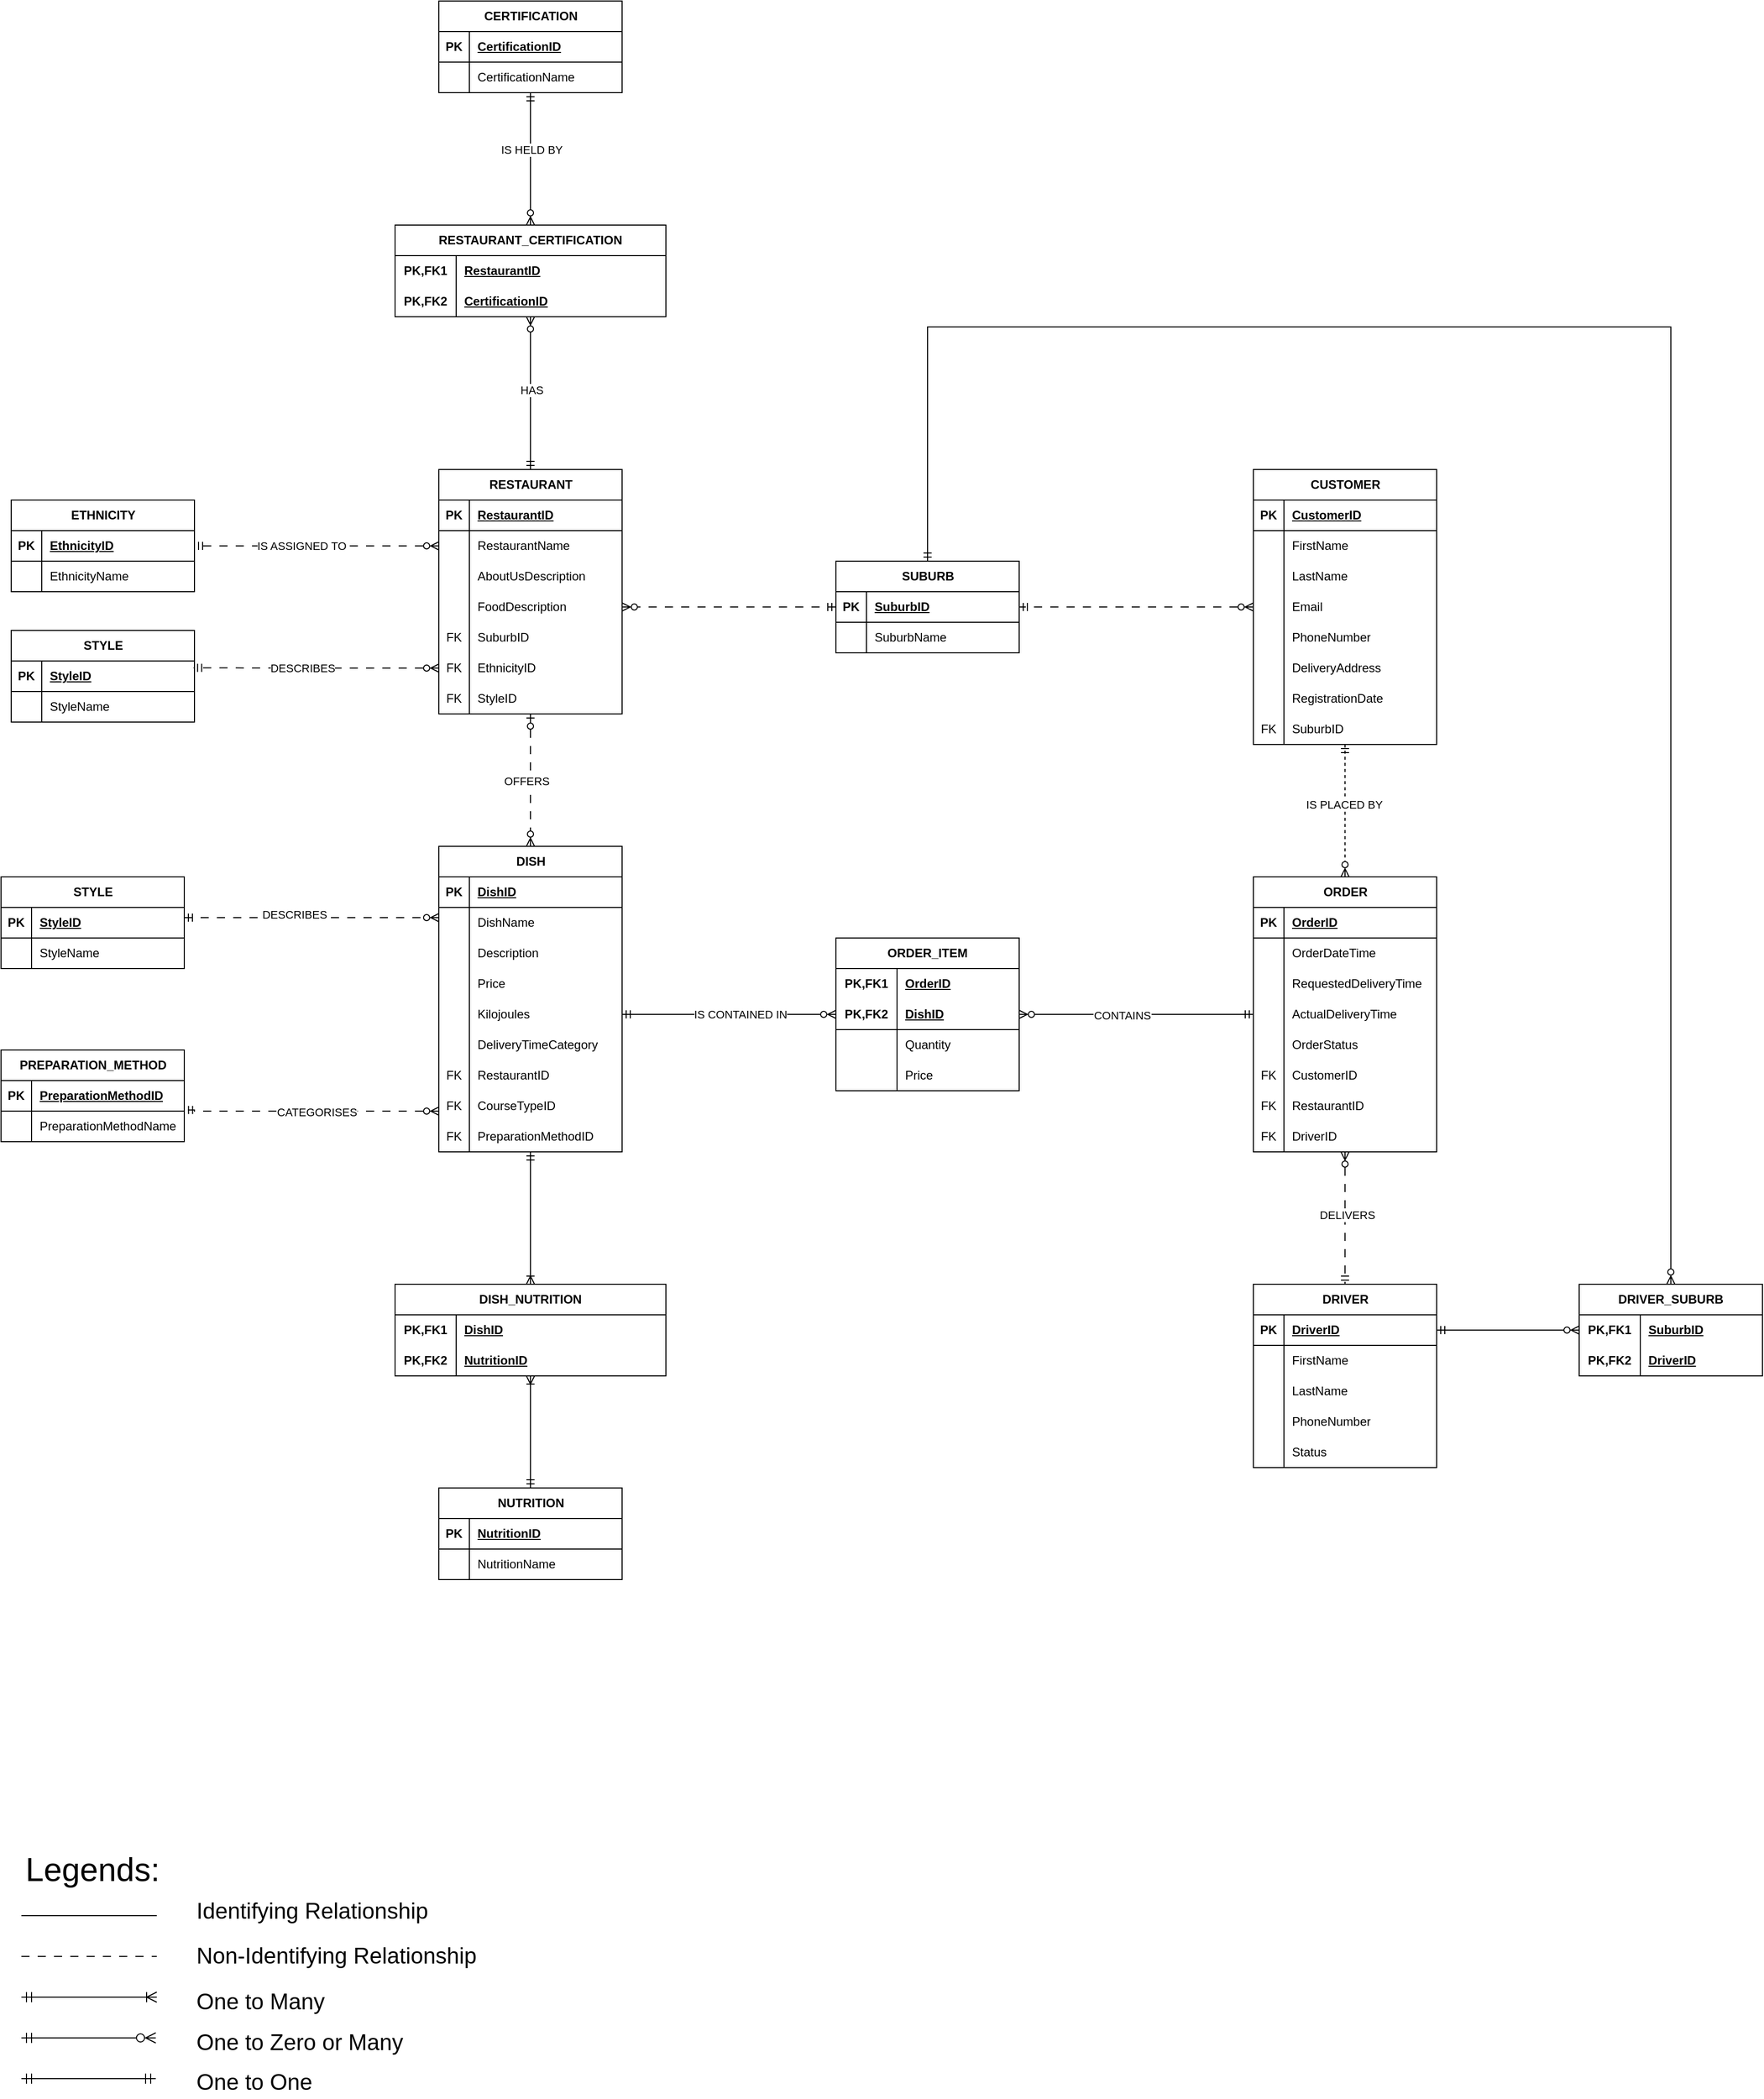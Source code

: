 <mxfile version="28.2.7">
  <diagram name="Page-1" id="UY6SPtJZ0v0UXmJKgwzr">
    <mxGraphModel dx="1832" dy="2516" grid="1" gridSize="10" guides="1" tooltips="1" connect="1" arrows="1" fold="1" page="1" pageScale="1" pageWidth="827" pageHeight="1169" math="0" shadow="0">
      <root>
        <mxCell id="0" />
        <mxCell id="1" parent="0" />
        <mxCell id="98f8zos-kLZi4Wkms1c--110" style="edgeStyle=orthogonalEdgeStyle;rounded=0;orthogonalLoop=1;jettySize=auto;html=1;endArrow=ERzeroToMany;endFill=0;startArrow=ERzeroToOne;startFill=0;dashed=1;dashPattern=8 8;" edge="1" parent="1" source="98f8zos-kLZi4Wkms1c--7" target="98f8zos-kLZi4Wkms1c--73">
          <mxGeometry relative="1" as="geometry" />
        </mxCell>
        <mxCell id="98f8zos-kLZi4Wkms1c--147" value="OFFERS" style="edgeLabel;html=1;align=center;verticalAlign=middle;resizable=0;points=[];" vertex="1" connectable="0" parent="98f8zos-kLZi4Wkms1c--110">
          <mxGeometry x="0.014" y="-4" relative="1" as="geometry">
            <mxPoint as="offset" />
          </mxGeometry>
        </mxCell>
        <mxCell id="98f8zos-kLZi4Wkms1c--7" value="RESTAURANT" style="shape=table;startSize=30;container=1;collapsible=1;childLayout=tableLayout;fixedRows=1;rowLines=0;fontStyle=1;align=center;resizeLast=1;html=1;" vertex="1" parent="1">
          <mxGeometry x="320" y="160" width="180" height="240" as="geometry" />
        </mxCell>
        <mxCell id="98f8zos-kLZi4Wkms1c--8" value="" style="shape=tableRow;horizontal=0;startSize=0;swimlaneHead=0;swimlaneBody=0;fillColor=none;collapsible=0;dropTarget=0;points=[[0,0.5],[1,0.5]];portConstraint=eastwest;top=0;left=0;right=0;bottom=1;" vertex="1" parent="98f8zos-kLZi4Wkms1c--7">
          <mxGeometry y="30" width="180" height="30" as="geometry" />
        </mxCell>
        <mxCell id="98f8zos-kLZi4Wkms1c--9" value="PK" style="shape=partialRectangle;connectable=0;fillColor=none;top=0;left=0;bottom=0;right=0;fontStyle=1;overflow=hidden;whiteSpace=wrap;html=1;" vertex="1" parent="98f8zos-kLZi4Wkms1c--8">
          <mxGeometry width="30" height="30" as="geometry">
            <mxRectangle width="30" height="30" as="alternateBounds" />
          </mxGeometry>
        </mxCell>
        <mxCell id="98f8zos-kLZi4Wkms1c--10" value="RestaurantID" style="shape=partialRectangle;connectable=0;fillColor=none;top=0;left=0;bottom=0;right=0;align=left;spacingLeft=6;fontStyle=5;overflow=hidden;whiteSpace=wrap;html=1;" vertex="1" parent="98f8zos-kLZi4Wkms1c--8">
          <mxGeometry x="30" width="150" height="30" as="geometry">
            <mxRectangle width="150" height="30" as="alternateBounds" />
          </mxGeometry>
        </mxCell>
        <mxCell id="98f8zos-kLZi4Wkms1c--11" value="" style="shape=tableRow;horizontal=0;startSize=0;swimlaneHead=0;swimlaneBody=0;fillColor=none;collapsible=0;dropTarget=0;points=[[0,0.5],[1,0.5]];portConstraint=eastwest;top=0;left=0;right=0;bottom=0;" vertex="1" parent="98f8zos-kLZi4Wkms1c--7">
          <mxGeometry y="60" width="180" height="30" as="geometry" />
        </mxCell>
        <mxCell id="98f8zos-kLZi4Wkms1c--12" value="" style="shape=partialRectangle;connectable=0;fillColor=none;top=0;left=0;bottom=0;right=0;editable=1;overflow=hidden;whiteSpace=wrap;html=1;" vertex="1" parent="98f8zos-kLZi4Wkms1c--11">
          <mxGeometry width="30" height="30" as="geometry">
            <mxRectangle width="30" height="30" as="alternateBounds" />
          </mxGeometry>
        </mxCell>
        <mxCell id="98f8zos-kLZi4Wkms1c--13" value="RestaurantName" style="shape=partialRectangle;connectable=0;fillColor=none;top=0;left=0;bottom=0;right=0;align=left;spacingLeft=6;overflow=hidden;whiteSpace=wrap;html=1;" vertex="1" parent="98f8zos-kLZi4Wkms1c--11">
          <mxGeometry x="30" width="150" height="30" as="geometry">
            <mxRectangle width="150" height="30" as="alternateBounds" />
          </mxGeometry>
        </mxCell>
        <mxCell id="98f8zos-kLZi4Wkms1c--14" value="" style="shape=tableRow;horizontal=0;startSize=0;swimlaneHead=0;swimlaneBody=0;fillColor=none;collapsible=0;dropTarget=0;points=[[0,0.5],[1,0.5]];portConstraint=eastwest;top=0;left=0;right=0;bottom=0;" vertex="1" parent="98f8zos-kLZi4Wkms1c--7">
          <mxGeometry y="90" width="180" height="30" as="geometry" />
        </mxCell>
        <mxCell id="98f8zos-kLZi4Wkms1c--15" value="" style="shape=partialRectangle;connectable=0;fillColor=none;top=0;left=0;bottom=0;right=0;editable=1;overflow=hidden;whiteSpace=wrap;html=1;" vertex="1" parent="98f8zos-kLZi4Wkms1c--14">
          <mxGeometry width="30" height="30" as="geometry">
            <mxRectangle width="30" height="30" as="alternateBounds" />
          </mxGeometry>
        </mxCell>
        <mxCell id="98f8zos-kLZi4Wkms1c--16" value="AboutUsDescription" style="shape=partialRectangle;connectable=0;fillColor=none;top=0;left=0;bottom=0;right=0;align=left;spacingLeft=6;overflow=hidden;whiteSpace=wrap;html=1;" vertex="1" parent="98f8zos-kLZi4Wkms1c--14">
          <mxGeometry x="30" width="150" height="30" as="geometry">
            <mxRectangle width="150" height="30" as="alternateBounds" />
          </mxGeometry>
        </mxCell>
        <mxCell id="98f8zos-kLZi4Wkms1c--17" value="" style="shape=tableRow;horizontal=0;startSize=0;swimlaneHead=0;swimlaneBody=0;fillColor=none;collapsible=0;dropTarget=0;points=[[0,0.5],[1,0.5]];portConstraint=eastwest;top=0;left=0;right=0;bottom=0;" vertex="1" parent="98f8zos-kLZi4Wkms1c--7">
          <mxGeometry y="120" width="180" height="30" as="geometry" />
        </mxCell>
        <mxCell id="98f8zos-kLZi4Wkms1c--18" value="" style="shape=partialRectangle;connectable=0;fillColor=none;top=0;left=0;bottom=0;right=0;editable=1;overflow=hidden;whiteSpace=wrap;html=1;" vertex="1" parent="98f8zos-kLZi4Wkms1c--17">
          <mxGeometry width="30" height="30" as="geometry">
            <mxRectangle width="30" height="30" as="alternateBounds" />
          </mxGeometry>
        </mxCell>
        <mxCell id="98f8zos-kLZi4Wkms1c--19" value="FoodDescription" style="shape=partialRectangle;connectable=0;fillColor=none;top=0;left=0;bottom=0;right=0;align=left;spacingLeft=6;overflow=hidden;whiteSpace=wrap;html=1;" vertex="1" parent="98f8zos-kLZi4Wkms1c--17">
          <mxGeometry x="30" width="150" height="30" as="geometry">
            <mxRectangle width="150" height="30" as="alternateBounds" />
          </mxGeometry>
        </mxCell>
        <mxCell id="98f8zos-kLZi4Wkms1c--20" value="" style="shape=tableRow;horizontal=0;startSize=0;swimlaneHead=0;swimlaneBody=0;fillColor=none;collapsible=0;dropTarget=0;points=[[0,0.5],[1,0.5]];portConstraint=eastwest;top=0;left=0;right=0;bottom=0;" vertex="1" parent="98f8zos-kLZi4Wkms1c--7">
          <mxGeometry y="150" width="180" height="30" as="geometry" />
        </mxCell>
        <mxCell id="98f8zos-kLZi4Wkms1c--21" value="FK" style="shape=partialRectangle;connectable=0;fillColor=none;top=0;left=0;bottom=0;right=0;editable=1;overflow=hidden;whiteSpace=wrap;html=1;" vertex="1" parent="98f8zos-kLZi4Wkms1c--20">
          <mxGeometry width="30" height="30" as="geometry">
            <mxRectangle width="30" height="30" as="alternateBounds" />
          </mxGeometry>
        </mxCell>
        <mxCell id="98f8zos-kLZi4Wkms1c--22" value="SuburbID" style="shape=partialRectangle;connectable=0;fillColor=none;top=0;left=0;bottom=0;right=0;align=left;spacingLeft=6;overflow=hidden;whiteSpace=wrap;html=1;" vertex="1" parent="98f8zos-kLZi4Wkms1c--20">
          <mxGeometry x="30" width="150" height="30" as="geometry">
            <mxRectangle width="150" height="30" as="alternateBounds" />
          </mxGeometry>
        </mxCell>
        <mxCell id="98f8zos-kLZi4Wkms1c--61" value="" style="shape=tableRow;horizontal=0;startSize=0;swimlaneHead=0;swimlaneBody=0;fillColor=none;collapsible=0;dropTarget=0;points=[[0,0.5],[1,0.5]];portConstraint=eastwest;top=0;left=0;right=0;bottom=0;" vertex="1" parent="98f8zos-kLZi4Wkms1c--7">
          <mxGeometry y="180" width="180" height="30" as="geometry" />
        </mxCell>
        <mxCell id="98f8zos-kLZi4Wkms1c--62" value="FK" style="shape=partialRectangle;connectable=0;fillColor=none;top=0;left=0;bottom=0;right=0;editable=1;overflow=hidden;whiteSpace=wrap;html=1;" vertex="1" parent="98f8zos-kLZi4Wkms1c--61">
          <mxGeometry width="30" height="30" as="geometry">
            <mxRectangle width="30" height="30" as="alternateBounds" />
          </mxGeometry>
        </mxCell>
        <mxCell id="98f8zos-kLZi4Wkms1c--63" value="EthnicityID" style="shape=partialRectangle;connectable=0;fillColor=none;top=0;left=0;bottom=0;right=0;align=left;spacingLeft=6;overflow=hidden;whiteSpace=wrap;html=1;" vertex="1" parent="98f8zos-kLZi4Wkms1c--61">
          <mxGeometry x="30" width="150" height="30" as="geometry">
            <mxRectangle width="150" height="30" as="alternateBounds" />
          </mxGeometry>
        </mxCell>
        <mxCell id="98f8zos-kLZi4Wkms1c--64" value="" style="shape=tableRow;horizontal=0;startSize=0;swimlaneHead=0;swimlaneBody=0;fillColor=none;collapsible=0;dropTarget=0;points=[[0,0.5],[1,0.5]];portConstraint=eastwest;top=0;left=0;right=0;bottom=0;" vertex="1" parent="98f8zos-kLZi4Wkms1c--7">
          <mxGeometry y="210" width="180" height="30" as="geometry" />
        </mxCell>
        <mxCell id="98f8zos-kLZi4Wkms1c--65" value="FK" style="shape=partialRectangle;connectable=0;fillColor=none;top=0;left=0;bottom=0;right=0;editable=1;overflow=hidden;whiteSpace=wrap;html=1;" vertex="1" parent="98f8zos-kLZi4Wkms1c--64">
          <mxGeometry width="30" height="30" as="geometry">
            <mxRectangle width="30" height="30" as="alternateBounds" />
          </mxGeometry>
        </mxCell>
        <mxCell id="98f8zos-kLZi4Wkms1c--66" value="StyleID" style="shape=partialRectangle;connectable=0;fillColor=none;top=0;left=0;bottom=0;right=0;align=left;spacingLeft=6;overflow=hidden;whiteSpace=wrap;html=1;" vertex="1" parent="98f8zos-kLZi4Wkms1c--64">
          <mxGeometry x="30" width="150" height="30" as="geometry">
            <mxRectangle width="150" height="30" as="alternateBounds" />
          </mxGeometry>
        </mxCell>
        <mxCell id="98f8zos-kLZi4Wkms1c--294" style="edgeStyle=orthogonalEdgeStyle;rounded=0;orthogonalLoop=1;jettySize=auto;html=1;entryX=1.001;entryY=-0.036;entryDx=0;entryDy=0;dashed=1;dashPattern=8 8;startArrow=ERzeroToMany;startFill=0;endArrow=ERmandOne;endFill=0;entryPerimeter=0;" edge="1" parent="1" source="98f8zos-kLZi4Wkms1c--73" target="98f8zos-kLZi4Wkms1c--282">
          <mxGeometry relative="1" as="geometry">
            <Array as="points">
              <mxPoint x="80" y="790" />
              <mxPoint x="80" y="789" />
            </Array>
          </mxGeometry>
        </mxCell>
        <mxCell id="98f8zos-kLZi4Wkms1c--295" value="CATEGORISES" style="edgeLabel;html=1;align=center;verticalAlign=middle;resizable=0;points=[];" vertex="1" connectable="0" parent="98f8zos-kLZi4Wkms1c--294">
          <mxGeometry x="-0.041" y="1" relative="1" as="geometry">
            <mxPoint as="offset" />
          </mxGeometry>
        </mxCell>
        <mxCell id="98f8zos-kLZi4Wkms1c--403" style="edgeStyle=orthogonalEdgeStyle;rounded=0;orthogonalLoop=1;jettySize=auto;html=1;entryX=0.5;entryY=0;entryDx=0;entryDy=0;endArrow=ERoneToMany;endFill=0;startArrow=ERmandOne;startFill=0;" edge="1" parent="1" source="98f8zos-kLZi4Wkms1c--73" target="98f8zos-kLZi4Wkms1c--419">
          <mxGeometry relative="1" as="geometry">
            <mxPoint x="410" y="1059" as="targetPoint" />
          </mxGeometry>
        </mxCell>
        <mxCell id="98f8zos-kLZi4Wkms1c--73" value="DISH" style="shape=table;startSize=30;container=1;collapsible=1;childLayout=tableLayout;fixedRows=1;rowLines=0;fontStyle=1;align=center;resizeLast=1;html=1;" vertex="1" parent="1">
          <mxGeometry x="320" y="530" width="180" height="300" as="geometry" />
        </mxCell>
        <mxCell id="98f8zos-kLZi4Wkms1c--74" value="" style="shape=tableRow;horizontal=0;startSize=0;swimlaneHead=0;swimlaneBody=0;fillColor=none;collapsible=0;dropTarget=0;points=[[0,0.5],[1,0.5]];portConstraint=eastwest;top=0;left=0;right=0;bottom=1;" vertex="1" parent="98f8zos-kLZi4Wkms1c--73">
          <mxGeometry y="30" width="180" height="30" as="geometry" />
        </mxCell>
        <mxCell id="98f8zos-kLZi4Wkms1c--75" value="PK" style="shape=partialRectangle;connectable=0;fillColor=none;top=0;left=0;bottom=0;right=0;fontStyle=1;overflow=hidden;whiteSpace=wrap;html=1;" vertex="1" parent="98f8zos-kLZi4Wkms1c--74">
          <mxGeometry width="30" height="30" as="geometry">
            <mxRectangle width="30" height="30" as="alternateBounds" />
          </mxGeometry>
        </mxCell>
        <mxCell id="98f8zos-kLZi4Wkms1c--76" value="DishID" style="shape=partialRectangle;connectable=0;fillColor=none;top=0;left=0;bottom=0;right=0;align=left;spacingLeft=6;fontStyle=5;overflow=hidden;whiteSpace=wrap;html=1;" vertex="1" parent="98f8zos-kLZi4Wkms1c--74">
          <mxGeometry x="30" width="150" height="30" as="geometry">
            <mxRectangle width="150" height="30" as="alternateBounds" />
          </mxGeometry>
        </mxCell>
        <mxCell id="98f8zos-kLZi4Wkms1c--77" value="" style="shape=tableRow;horizontal=0;startSize=0;swimlaneHead=0;swimlaneBody=0;fillColor=none;collapsible=0;dropTarget=0;points=[[0,0.5],[1,0.5]];portConstraint=eastwest;top=0;left=0;right=0;bottom=0;" vertex="1" parent="98f8zos-kLZi4Wkms1c--73">
          <mxGeometry y="60" width="180" height="30" as="geometry" />
        </mxCell>
        <mxCell id="98f8zos-kLZi4Wkms1c--78" value="" style="shape=partialRectangle;connectable=0;fillColor=none;top=0;left=0;bottom=0;right=0;editable=1;overflow=hidden;whiteSpace=wrap;html=1;" vertex="1" parent="98f8zos-kLZi4Wkms1c--77">
          <mxGeometry width="30" height="30" as="geometry">
            <mxRectangle width="30" height="30" as="alternateBounds" />
          </mxGeometry>
        </mxCell>
        <mxCell id="98f8zos-kLZi4Wkms1c--79" value="DishName" style="shape=partialRectangle;connectable=0;fillColor=none;top=0;left=0;bottom=0;right=0;align=left;spacingLeft=6;overflow=hidden;whiteSpace=wrap;html=1;" vertex="1" parent="98f8zos-kLZi4Wkms1c--77">
          <mxGeometry x="30" width="150" height="30" as="geometry">
            <mxRectangle width="150" height="30" as="alternateBounds" />
          </mxGeometry>
        </mxCell>
        <mxCell id="98f8zos-kLZi4Wkms1c--80" value="" style="shape=tableRow;horizontal=0;startSize=0;swimlaneHead=0;swimlaneBody=0;fillColor=none;collapsible=0;dropTarget=0;points=[[0,0.5],[1,0.5]];portConstraint=eastwest;top=0;left=0;right=0;bottom=0;" vertex="1" parent="98f8zos-kLZi4Wkms1c--73">
          <mxGeometry y="90" width="180" height="30" as="geometry" />
        </mxCell>
        <mxCell id="98f8zos-kLZi4Wkms1c--81" value="" style="shape=partialRectangle;connectable=0;fillColor=none;top=0;left=0;bottom=0;right=0;editable=1;overflow=hidden;whiteSpace=wrap;html=1;" vertex="1" parent="98f8zos-kLZi4Wkms1c--80">
          <mxGeometry width="30" height="30" as="geometry">
            <mxRectangle width="30" height="30" as="alternateBounds" />
          </mxGeometry>
        </mxCell>
        <mxCell id="98f8zos-kLZi4Wkms1c--82" value="Description" style="shape=partialRectangle;connectable=0;fillColor=none;top=0;left=0;bottom=0;right=0;align=left;spacingLeft=6;overflow=hidden;whiteSpace=wrap;html=1;" vertex="1" parent="98f8zos-kLZi4Wkms1c--80">
          <mxGeometry x="30" width="150" height="30" as="geometry">
            <mxRectangle width="150" height="30" as="alternateBounds" />
          </mxGeometry>
        </mxCell>
        <mxCell id="98f8zos-kLZi4Wkms1c--95" value="" style="shape=tableRow;horizontal=0;startSize=0;swimlaneHead=0;swimlaneBody=0;fillColor=none;collapsible=0;dropTarget=0;points=[[0,0.5],[1,0.5]];portConstraint=eastwest;top=0;left=0;right=0;bottom=0;" vertex="1" parent="98f8zos-kLZi4Wkms1c--73">
          <mxGeometry y="120" width="180" height="30" as="geometry" />
        </mxCell>
        <mxCell id="98f8zos-kLZi4Wkms1c--96" value="" style="shape=partialRectangle;connectable=0;fillColor=none;top=0;left=0;bottom=0;right=0;editable=1;overflow=hidden;whiteSpace=wrap;html=1;" vertex="1" parent="98f8zos-kLZi4Wkms1c--95">
          <mxGeometry width="30" height="30" as="geometry">
            <mxRectangle width="30" height="30" as="alternateBounds" />
          </mxGeometry>
        </mxCell>
        <mxCell id="98f8zos-kLZi4Wkms1c--97" value="Price" style="shape=partialRectangle;connectable=0;fillColor=none;top=0;left=0;bottom=0;right=0;align=left;spacingLeft=6;overflow=hidden;whiteSpace=wrap;html=1;" vertex="1" parent="98f8zos-kLZi4Wkms1c--95">
          <mxGeometry x="30" width="150" height="30" as="geometry">
            <mxRectangle width="150" height="30" as="alternateBounds" />
          </mxGeometry>
        </mxCell>
        <mxCell id="98f8zos-kLZi4Wkms1c--83" value="" style="shape=tableRow;horizontal=0;startSize=0;swimlaneHead=0;swimlaneBody=0;fillColor=none;collapsible=0;dropTarget=0;points=[[0,0.5],[1,0.5]];portConstraint=eastwest;top=0;left=0;right=0;bottom=0;" vertex="1" parent="98f8zos-kLZi4Wkms1c--73">
          <mxGeometry y="150" width="180" height="30" as="geometry" />
        </mxCell>
        <mxCell id="98f8zos-kLZi4Wkms1c--84" value="" style="shape=partialRectangle;connectable=0;fillColor=none;top=0;left=0;bottom=0;right=0;editable=1;overflow=hidden;whiteSpace=wrap;html=1;" vertex="1" parent="98f8zos-kLZi4Wkms1c--83">
          <mxGeometry width="30" height="30" as="geometry">
            <mxRectangle width="30" height="30" as="alternateBounds" />
          </mxGeometry>
        </mxCell>
        <mxCell id="98f8zos-kLZi4Wkms1c--85" value="Kilojoules" style="shape=partialRectangle;connectable=0;fillColor=none;top=0;left=0;bottom=0;right=0;align=left;spacingLeft=6;overflow=hidden;whiteSpace=wrap;html=1;" vertex="1" parent="98f8zos-kLZi4Wkms1c--83">
          <mxGeometry x="30" width="150" height="30" as="geometry">
            <mxRectangle width="150" height="30" as="alternateBounds" />
          </mxGeometry>
        </mxCell>
        <mxCell id="98f8zos-kLZi4Wkms1c--98" value="" style="shape=tableRow;horizontal=0;startSize=0;swimlaneHead=0;swimlaneBody=0;fillColor=none;collapsible=0;dropTarget=0;points=[[0,0.5],[1,0.5]];portConstraint=eastwest;top=0;left=0;right=0;bottom=0;" vertex="1" parent="98f8zos-kLZi4Wkms1c--73">
          <mxGeometry y="180" width="180" height="30" as="geometry" />
        </mxCell>
        <mxCell id="98f8zos-kLZi4Wkms1c--99" value="" style="shape=partialRectangle;connectable=0;fillColor=none;top=0;left=0;bottom=0;right=0;editable=1;overflow=hidden;whiteSpace=wrap;html=1;" vertex="1" parent="98f8zos-kLZi4Wkms1c--98">
          <mxGeometry width="30" height="30" as="geometry">
            <mxRectangle width="30" height="30" as="alternateBounds" />
          </mxGeometry>
        </mxCell>
        <mxCell id="98f8zos-kLZi4Wkms1c--100" value="DeliveryTimeCategory" style="shape=partialRectangle;connectable=0;fillColor=none;top=0;left=0;bottom=0;right=0;align=left;spacingLeft=6;overflow=hidden;whiteSpace=wrap;html=1;" vertex="1" parent="98f8zos-kLZi4Wkms1c--98">
          <mxGeometry x="30" width="150" height="30" as="geometry">
            <mxRectangle width="150" height="30" as="alternateBounds" />
          </mxGeometry>
        </mxCell>
        <mxCell id="98f8zos-kLZi4Wkms1c--101" value="" style="shape=tableRow;horizontal=0;startSize=0;swimlaneHead=0;swimlaneBody=0;fillColor=none;collapsible=0;dropTarget=0;points=[[0,0.5],[1,0.5]];portConstraint=eastwest;top=0;left=0;right=0;bottom=0;" vertex="1" parent="98f8zos-kLZi4Wkms1c--73">
          <mxGeometry y="210" width="180" height="30" as="geometry" />
        </mxCell>
        <mxCell id="98f8zos-kLZi4Wkms1c--102" value="FK" style="shape=partialRectangle;connectable=0;fillColor=none;top=0;left=0;bottom=0;right=0;editable=1;overflow=hidden;whiteSpace=wrap;html=1;" vertex="1" parent="98f8zos-kLZi4Wkms1c--101">
          <mxGeometry width="30" height="30" as="geometry">
            <mxRectangle width="30" height="30" as="alternateBounds" />
          </mxGeometry>
        </mxCell>
        <mxCell id="98f8zos-kLZi4Wkms1c--103" value="RestaurantID" style="shape=partialRectangle;connectable=0;fillColor=none;top=0;left=0;bottom=0;right=0;align=left;spacingLeft=6;overflow=hidden;whiteSpace=wrap;html=1;" vertex="1" parent="98f8zos-kLZi4Wkms1c--101">
          <mxGeometry x="30" width="150" height="30" as="geometry">
            <mxRectangle width="150" height="30" as="alternateBounds" />
          </mxGeometry>
        </mxCell>
        <mxCell id="98f8zos-kLZi4Wkms1c--104" value="" style="shape=tableRow;horizontal=0;startSize=0;swimlaneHead=0;swimlaneBody=0;fillColor=none;collapsible=0;dropTarget=0;points=[[0,0.5],[1,0.5]];portConstraint=eastwest;top=0;left=0;right=0;bottom=0;" vertex="1" parent="98f8zos-kLZi4Wkms1c--73">
          <mxGeometry y="240" width="180" height="30" as="geometry" />
        </mxCell>
        <mxCell id="98f8zos-kLZi4Wkms1c--105" value="FK" style="shape=partialRectangle;connectable=0;fillColor=none;top=0;left=0;bottom=0;right=0;editable=1;overflow=hidden;whiteSpace=wrap;html=1;" vertex="1" parent="98f8zos-kLZi4Wkms1c--104">
          <mxGeometry width="30" height="30" as="geometry">
            <mxRectangle width="30" height="30" as="alternateBounds" />
          </mxGeometry>
        </mxCell>
        <mxCell id="98f8zos-kLZi4Wkms1c--106" value="CourseTypeID" style="shape=partialRectangle;connectable=0;fillColor=none;top=0;left=0;bottom=0;right=0;align=left;spacingLeft=6;overflow=hidden;whiteSpace=wrap;html=1;" vertex="1" parent="98f8zos-kLZi4Wkms1c--104">
          <mxGeometry x="30" width="150" height="30" as="geometry">
            <mxRectangle width="150" height="30" as="alternateBounds" />
          </mxGeometry>
        </mxCell>
        <mxCell id="98f8zos-kLZi4Wkms1c--107" value="" style="shape=tableRow;horizontal=0;startSize=0;swimlaneHead=0;swimlaneBody=0;fillColor=none;collapsible=0;dropTarget=0;points=[[0,0.5],[1,0.5]];portConstraint=eastwest;top=0;left=0;right=0;bottom=0;" vertex="1" parent="98f8zos-kLZi4Wkms1c--73">
          <mxGeometry y="270" width="180" height="30" as="geometry" />
        </mxCell>
        <mxCell id="98f8zos-kLZi4Wkms1c--108" value="FK" style="shape=partialRectangle;connectable=0;fillColor=none;top=0;left=0;bottom=0;right=0;editable=1;overflow=hidden;whiteSpace=wrap;html=1;" vertex="1" parent="98f8zos-kLZi4Wkms1c--107">
          <mxGeometry width="30" height="30" as="geometry">
            <mxRectangle width="30" height="30" as="alternateBounds" />
          </mxGeometry>
        </mxCell>
        <mxCell id="98f8zos-kLZi4Wkms1c--109" value="PreparationMethodID" style="shape=partialRectangle;connectable=0;fillColor=none;top=0;left=0;bottom=0;right=0;align=left;spacingLeft=6;overflow=hidden;whiteSpace=wrap;html=1;" vertex="1" parent="98f8zos-kLZi4Wkms1c--107">
          <mxGeometry x="30" width="150" height="30" as="geometry">
            <mxRectangle width="150" height="30" as="alternateBounds" />
          </mxGeometry>
        </mxCell>
        <mxCell id="98f8zos-kLZi4Wkms1c--133" style="edgeStyle=orthogonalEdgeStyle;rounded=0;orthogonalLoop=1;jettySize=auto;html=1;entryX=0;entryY=0.5;entryDx=0;entryDy=0;endArrow=ERzeroToMany;endFill=0;startArrow=ERmandOne;startFill=0;" edge="1" parent="1" source="98f8zos-kLZi4Wkms1c--83" target="98f8zos-kLZi4Wkms1c--138">
          <mxGeometry relative="1" as="geometry">
            <mxPoint x="720" y="695" as="targetPoint" />
          </mxGeometry>
        </mxCell>
        <mxCell id="98f8zos-kLZi4Wkms1c--274" value="IS CONTAINED IN" style="edgeLabel;html=1;align=center;verticalAlign=middle;resizable=0;points=[];" vertex="1" connectable="0" parent="98f8zos-kLZi4Wkms1c--133">
          <mxGeometry x="0.106" relative="1" as="geometry">
            <mxPoint as="offset" />
          </mxGeometry>
        </mxCell>
        <mxCell id="98f8zos-kLZi4Wkms1c--134" value="ORDER_ITEM" style="shape=table;startSize=30;container=1;collapsible=1;childLayout=tableLayout;fixedRows=1;rowLines=0;fontStyle=1;align=center;resizeLast=1;html=1;whiteSpace=wrap;" vertex="1" parent="1">
          <mxGeometry x="710" y="620" width="180" height="150" as="geometry" />
        </mxCell>
        <mxCell id="98f8zos-kLZi4Wkms1c--135" value="" style="shape=tableRow;horizontal=0;startSize=0;swimlaneHead=0;swimlaneBody=0;fillColor=none;collapsible=0;dropTarget=0;points=[[0,0.5],[1,0.5]];portConstraint=eastwest;top=0;left=0;right=0;bottom=0;html=1;" vertex="1" parent="98f8zos-kLZi4Wkms1c--134">
          <mxGeometry y="30" width="180" height="30" as="geometry" />
        </mxCell>
        <mxCell id="98f8zos-kLZi4Wkms1c--136" value="PK,FK1" style="shape=partialRectangle;connectable=0;fillColor=none;top=0;left=0;bottom=0;right=0;fontStyle=1;overflow=hidden;html=1;whiteSpace=wrap;" vertex="1" parent="98f8zos-kLZi4Wkms1c--135">
          <mxGeometry width="60" height="30" as="geometry">
            <mxRectangle width="60" height="30" as="alternateBounds" />
          </mxGeometry>
        </mxCell>
        <mxCell id="98f8zos-kLZi4Wkms1c--137" value="OrderID&lt;span style=&quot;white-space: pre;&quot;&gt;&#x9;&lt;/span&gt;" style="shape=partialRectangle;connectable=0;fillColor=none;top=0;left=0;bottom=0;right=0;align=left;spacingLeft=6;fontStyle=5;overflow=hidden;html=1;whiteSpace=wrap;" vertex="1" parent="98f8zos-kLZi4Wkms1c--135">
          <mxGeometry x="60" width="120" height="30" as="geometry">
            <mxRectangle width="120" height="30" as="alternateBounds" />
          </mxGeometry>
        </mxCell>
        <mxCell id="98f8zos-kLZi4Wkms1c--138" value="" style="shape=tableRow;horizontal=0;startSize=0;swimlaneHead=0;swimlaneBody=0;fillColor=none;collapsible=0;dropTarget=0;points=[[0,0.5],[1,0.5]];portConstraint=eastwest;top=0;left=0;right=0;bottom=1;html=1;" vertex="1" parent="98f8zos-kLZi4Wkms1c--134">
          <mxGeometry y="60" width="180" height="30" as="geometry" />
        </mxCell>
        <mxCell id="98f8zos-kLZi4Wkms1c--139" value="PK,FK2" style="shape=partialRectangle;connectable=0;fillColor=none;top=0;left=0;bottom=0;right=0;fontStyle=1;overflow=hidden;html=1;whiteSpace=wrap;" vertex="1" parent="98f8zos-kLZi4Wkms1c--138">
          <mxGeometry width="60" height="30" as="geometry">
            <mxRectangle width="60" height="30" as="alternateBounds" />
          </mxGeometry>
        </mxCell>
        <mxCell id="98f8zos-kLZi4Wkms1c--140" value="DishID" style="shape=partialRectangle;connectable=0;fillColor=none;top=0;left=0;bottom=0;right=0;align=left;spacingLeft=6;fontStyle=5;overflow=hidden;html=1;whiteSpace=wrap;" vertex="1" parent="98f8zos-kLZi4Wkms1c--138">
          <mxGeometry x="60" width="120" height="30" as="geometry">
            <mxRectangle width="120" height="30" as="alternateBounds" />
          </mxGeometry>
        </mxCell>
        <mxCell id="98f8zos-kLZi4Wkms1c--141" value="" style="shape=tableRow;horizontal=0;startSize=0;swimlaneHead=0;swimlaneBody=0;fillColor=none;collapsible=0;dropTarget=0;points=[[0,0.5],[1,0.5]];portConstraint=eastwest;top=0;left=0;right=0;bottom=0;html=1;" vertex="1" parent="98f8zos-kLZi4Wkms1c--134">
          <mxGeometry y="90" width="180" height="30" as="geometry" />
        </mxCell>
        <mxCell id="98f8zos-kLZi4Wkms1c--142" value="" style="shape=partialRectangle;connectable=0;fillColor=none;top=0;left=0;bottom=0;right=0;editable=1;overflow=hidden;html=1;whiteSpace=wrap;" vertex="1" parent="98f8zos-kLZi4Wkms1c--141">
          <mxGeometry width="60" height="30" as="geometry">
            <mxRectangle width="60" height="30" as="alternateBounds" />
          </mxGeometry>
        </mxCell>
        <mxCell id="98f8zos-kLZi4Wkms1c--143" value="Quantity" style="shape=partialRectangle;connectable=0;fillColor=none;top=0;left=0;bottom=0;right=0;align=left;spacingLeft=6;overflow=hidden;html=1;whiteSpace=wrap;" vertex="1" parent="98f8zos-kLZi4Wkms1c--141">
          <mxGeometry x="60" width="120" height="30" as="geometry">
            <mxRectangle width="120" height="30" as="alternateBounds" />
          </mxGeometry>
        </mxCell>
        <mxCell id="98f8zos-kLZi4Wkms1c--144" value="" style="shape=tableRow;horizontal=0;startSize=0;swimlaneHead=0;swimlaneBody=0;fillColor=none;collapsible=0;dropTarget=0;points=[[0,0.5],[1,0.5]];portConstraint=eastwest;top=0;left=0;right=0;bottom=0;html=1;" vertex="1" parent="98f8zos-kLZi4Wkms1c--134">
          <mxGeometry y="120" width="180" height="30" as="geometry" />
        </mxCell>
        <mxCell id="98f8zos-kLZi4Wkms1c--145" value="" style="shape=partialRectangle;connectable=0;fillColor=none;top=0;left=0;bottom=0;right=0;editable=1;overflow=hidden;html=1;whiteSpace=wrap;" vertex="1" parent="98f8zos-kLZi4Wkms1c--144">
          <mxGeometry width="60" height="30" as="geometry">
            <mxRectangle width="60" height="30" as="alternateBounds" />
          </mxGeometry>
        </mxCell>
        <mxCell id="98f8zos-kLZi4Wkms1c--146" value="Price" style="shape=partialRectangle;connectable=0;fillColor=none;top=0;left=0;bottom=0;right=0;align=left;spacingLeft=6;overflow=hidden;html=1;whiteSpace=wrap;" vertex="1" parent="98f8zos-kLZi4Wkms1c--144">
          <mxGeometry x="60" width="120" height="30" as="geometry">
            <mxRectangle width="120" height="30" as="alternateBounds" />
          </mxGeometry>
        </mxCell>
        <mxCell id="98f8zos-kLZi4Wkms1c--272" style="edgeStyle=orthogonalEdgeStyle;rounded=0;orthogonalLoop=1;jettySize=auto;html=1;exitX=0.5;exitY=1;exitDx=0;exitDy=0;entryX=0.5;entryY=0;entryDx=0;entryDy=0;endArrow=ERmandOne;endFill=0;dashed=1;dashPattern=8 8;startArrow=ERzeroToMany;startFill=0;" edge="1" parent="1" source="98f8zos-kLZi4Wkms1c--161" target="98f8zos-kLZi4Wkms1c--218">
          <mxGeometry relative="1" as="geometry" />
        </mxCell>
        <mxCell id="98f8zos-kLZi4Wkms1c--273" value="DELIVERS" style="edgeLabel;html=1;align=center;verticalAlign=middle;resizable=0;points=[];" vertex="1" connectable="0" parent="98f8zos-kLZi4Wkms1c--272">
          <mxGeometry x="-0.057" y="2" relative="1" as="geometry">
            <mxPoint as="offset" />
          </mxGeometry>
        </mxCell>
        <mxCell id="98f8zos-kLZi4Wkms1c--161" value="ORDER" style="shape=table;startSize=30;container=1;collapsible=1;childLayout=tableLayout;fixedRows=1;rowLines=0;fontStyle=1;align=center;resizeLast=1;html=1;" vertex="1" parent="1">
          <mxGeometry x="1120" y="560" width="180" height="270" as="geometry" />
        </mxCell>
        <mxCell id="98f8zos-kLZi4Wkms1c--162" value="" style="shape=tableRow;horizontal=0;startSize=0;swimlaneHead=0;swimlaneBody=0;fillColor=none;collapsible=0;dropTarget=0;points=[[0,0.5],[1,0.5]];portConstraint=eastwest;top=0;left=0;right=0;bottom=1;" vertex="1" parent="98f8zos-kLZi4Wkms1c--161">
          <mxGeometry y="30" width="180" height="30" as="geometry" />
        </mxCell>
        <mxCell id="98f8zos-kLZi4Wkms1c--163" value="PK" style="shape=partialRectangle;connectable=0;fillColor=none;top=0;left=0;bottom=0;right=0;fontStyle=1;overflow=hidden;whiteSpace=wrap;html=1;" vertex="1" parent="98f8zos-kLZi4Wkms1c--162">
          <mxGeometry width="30" height="30" as="geometry">
            <mxRectangle width="30" height="30" as="alternateBounds" />
          </mxGeometry>
        </mxCell>
        <mxCell id="98f8zos-kLZi4Wkms1c--164" value="OrderID" style="shape=partialRectangle;connectable=0;fillColor=none;top=0;left=0;bottom=0;right=0;align=left;spacingLeft=6;fontStyle=5;overflow=hidden;whiteSpace=wrap;html=1;" vertex="1" parent="98f8zos-kLZi4Wkms1c--162">
          <mxGeometry x="30" width="150" height="30" as="geometry">
            <mxRectangle width="150" height="30" as="alternateBounds" />
          </mxGeometry>
        </mxCell>
        <mxCell id="98f8zos-kLZi4Wkms1c--165" value="" style="shape=tableRow;horizontal=0;startSize=0;swimlaneHead=0;swimlaneBody=0;fillColor=none;collapsible=0;dropTarget=0;points=[[0,0.5],[1,0.5]];portConstraint=eastwest;top=0;left=0;right=0;bottom=0;" vertex="1" parent="98f8zos-kLZi4Wkms1c--161">
          <mxGeometry y="60" width="180" height="30" as="geometry" />
        </mxCell>
        <mxCell id="98f8zos-kLZi4Wkms1c--166" value="" style="shape=partialRectangle;connectable=0;fillColor=none;top=0;left=0;bottom=0;right=0;editable=1;overflow=hidden;whiteSpace=wrap;html=1;" vertex="1" parent="98f8zos-kLZi4Wkms1c--165">
          <mxGeometry width="30" height="30" as="geometry">
            <mxRectangle width="30" height="30" as="alternateBounds" />
          </mxGeometry>
        </mxCell>
        <mxCell id="98f8zos-kLZi4Wkms1c--167" value="OrderDateTime" style="shape=partialRectangle;connectable=0;fillColor=none;top=0;left=0;bottom=0;right=0;align=left;spacingLeft=6;overflow=hidden;whiteSpace=wrap;html=1;" vertex="1" parent="98f8zos-kLZi4Wkms1c--165">
          <mxGeometry x="30" width="150" height="30" as="geometry">
            <mxRectangle width="150" height="30" as="alternateBounds" />
          </mxGeometry>
        </mxCell>
        <mxCell id="98f8zos-kLZi4Wkms1c--168" value="" style="shape=tableRow;horizontal=0;startSize=0;swimlaneHead=0;swimlaneBody=0;fillColor=none;collapsible=0;dropTarget=0;points=[[0,0.5],[1,0.5]];portConstraint=eastwest;top=0;left=0;right=0;bottom=0;" vertex="1" parent="98f8zos-kLZi4Wkms1c--161">
          <mxGeometry y="90" width="180" height="30" as="geometry" />
        </mxCell>
        <mxCell id="98f8zos-kLZi4Wkms1c--169" value="" style="shape=partialRectangle;connectable=0;fillColor=none;top=0;left=0;bottom=0;right=0;editable=1;overflow=hidden;whiteSpace=wrap;html=1;" vertex="1" parent="98f8zos-kLZi4Wkms1c--168">
          <mxGeometry width="30" height="30" as="geometry">
            <mxRectangle width="30" height="30" as="alternateBounds" />
          </mxGeometry>
        </mxCell>
        <mxCell id="98f8zos-kLZi4Wkms1c--170" value="RequestedDeliveryTime" style="shape=partialRectangle;connectable=0;fillColor=none;top=0;left=0;bottom=0;right=0;align=left;spacingLeft=6;overflow=hidden;whiteSpace=wrap;html=1;" vertex="1" parent="98f8zos-kLZi4Wkms1c--168">
          <mxGeometry x="30" width="150" height="30" as="geometry">
            <mxRectangle width="150" height="30" as="alternateBounds" />
          </mxGeometry>
        </mxCell>
        <mxCell id="98f8zos-kLZi4Wkms1c--171" value="" style="shape=tableRow;horizontal=0;startSize=0;swimlaneHead=0;swimlaneBody=0;fillColor=none;collapsible=0;dropTarget=0;points=[[0,0.5],[1,0.5]];portConstraint=eastwest;top=0;left=0;right=0;bottom=0;" vertex="1" parent="98f8zos-kLZi4Wkms1c--161">
          <mxGeometry y="120" width="180" height="30" as="geometry" />
        </mxCell>
        <mxCell id="98f8zos-kLZi4Wkms1c--172" value="" style="shape=partialRectangle;connectable=0;fillColor=none;top=0;left=0;bottom=0;right=0;editable=1;overflow=hidden;whiteSpace=wrap;html=1;" vertex="1" parent="98f8zos-kLZi4Wkms1c--171">
          <mxGeometry width="30" height="30" as="geometry">
            <mxRectangle width="30" height="30" as="alternateBounds" />
          </mxGeometry>
        </mxCell>
        <mxCell id="98f8zos-kLZi4Wkms1c--173" value="ActualDeliveryTime" style="shape=partialRectangle;connectable=0;fillColor=none;top=0;left=0;bottom=0;right=0;align=left;spacingLeft=6;overflow=hidden;whiteSpace=wrap;html=1;" vertex="1" parent="98f8zos-kLZi4Wkms1c--171">
          <mxGeometry x="30" width="150" height="30" as="geometry">
            <mxRectangle width="150" height="30" as="alternateBounds" />
          </mxGeometry>
        </mxCell>
        <mxCell id="98f8zos-kLZi4Wkms1c--174" value="" style="shape=tableRow;horizontal=0;startSize=0;swimlaneHead=0;swimlaneBody=0;fillColor=none;collapsible=0;dropTarget=0;points=[[0,0.5],[1,0.5]];portConstraint=eastwest;top=0;left=0;right=0;bottom=0;" vertex="1" parent="98f8zos-kLZi4Wkms1c--161">
          <mxGeometry y="150" width="180" height="30" as="geometry" />
        </mxCell>
        <mxCell id="98f8zos-kLZi4Wkms1c--175" value="" style="shape=partialRectangle;connectable=0;fillColor=none;top=0;left=0;bottom=0;right=0;editable=1;overflow=hidden;whiteSpace=wrap;html=1;" vertex="1" parent="98f8zos-kLZi4Wkms1c--174">
          <mxGeometry width="30" height="30" as="geometry">
            <mxRectangle width="30" height="30" as="alternateBounds" />
          </mxGeometry>
        </mxCell>
        <mxCell id="98f8zos-kLZi4Wkms1c--176" value="OrderStatus" style="shape=partialRectangle;connectable=0;fillColor=none;top=0;left=0;bottom=0;right=0;align=left;spacingLeft=6;overflow=hidden;whiteSpace=wrap;html=1;" vertex="1" parent="98f8zos-kLZi4Wkms1c--174">
          <mxGeometry x="30" width="150" height="30" as="geometry">
            <mxRectangle width="150" height="30" as="alternateBounds" />
          </mxGeometry>
        </mxCell>
        <mxCell id="98f8zos-kLZi4Wkms1c--177" value="" style="shape=tableRow;horizontal=0;startSize=0;swimlaneHead=0;swimlaneBody=0;fillColor=none;collapsible=0;dropTarget=0;points=[[0,0.5],[1,0.5]];portConstraint=eastwest;top=0;left=0;right=0;bottom=0;" vertex="1" parent="98f8zos-kLZi4Wkms1c--161">
          <mxGeometry y="180" width="180" height="30" as="geometry" />
        </mxCell>
        <mxCell id="98f8zos-kLZi4Wkms1c--178" value="FK" style="shape=partialRectangle;connectable=0;fillColor=none;top=0;left=0;bottom=0;right=0;editable=1;overflow=hidden;whiteSpace=wrap;html=1;" vertex="1" parent="98f8zos-kLZi4Wkms1c--177">
          <mxGeometry width="30" height="30" as="geometry">
            <mxRectangle width="30" height="30" as="alternateBounds" />
          </mxGeometry>
        </mxCell>
        <mxCell id="98f8zos-kLZi4Wkms1c--179" value="CustomerID" style="shape=partialRectangle;connectable=0;fillColor=none;top=0;left=0;bottom=0;right=0;align=left;spacingLeft=6;overflow=hidden;whiteSpace=wrap;html=1;" vertex="1" parent="98f8zos-kLZi4Wkms1c--177">
          <mxGeometry x="30" width="150" height="30" as="geometry">
            <mxRectangle width="150" height="30" as="alternateBounds" />
          </mxGeometry>
        </mxCell>
        <mxCell id="98f8zos-kLZi4Wkms1c--180" value="" style="shape=tableRow;horizontal=0;startSize=0;swimlaneHead=0;swimlaneBody=0;fillColor=none;collapsible=0;dropTarget=0;points=[[0,0.5],[1,0.5]];portConstraint=eastwest;top=0;left=0;right=0;bottom=0;" vertex="1" parent="98f8zos-kLZi4Wkms1c--161">
          <mxGeometry y="210" width="180" height="30" as="geometry" />
        </mxCell>
        <mxCell id="98f8zos-kLZi4Wkms1c--181" value="FK" style="shape=partialRectangle;connectable=0;fillColor=none;top=0;left=0;bottom=0;right=0;editable=1;overflow=hidden;whiteSpace=wrap;html=1;" vertex="1" parent="98f8zos-kLZi4Wkms1c--180">
          <mxGeometry width="30" height="30" as="geometry">
            <mxRectangle width="30" height="30" as="alternateBounds" />
          </mxGeometry>
        </mxCell>
        <mxCell id="98f8zos-kLZi4Wkms1c--182" value="RestaurantID" style="shape=partialRectangle;connectable=0;fillColor=none;top=0;left=0;bottom=0;right=0;align=left;spacingLeft=6;overflow=hidden;whiteSpace=wrap;html=1;" vertex="1" parent="98f8zos-kLZi4Wkms1c--180">
          <mxGeometry x="30" width="150" height="30" as="geometry">
            <mxRectangle width="150" height="30" as="alternateBounds" />
          </mxGeometry>
        </mxCell>
        <mxCell id="98f8zos-kLZi4Wkms1c--183" value="" style="shape=tableRow;horizontal=0;startSize=0;swimlaneHead=0;swimlaneBody=0;fillColor=none;collapsible=0;dropTarget=0;points=[[0,0.5],[1,0.5]];portConstraint=eastwest;top=0;left=0;right=0;bottom=0;" vertex="1" parent="98f8zos-kLZi4Wkms1c--161">
          <mxGeometry y="240" width="180" height="30" as="geometry" />
        </mxCell>
        <mxCell id="98f8zos-kLZi4Wkms1c--184" value="FK" style="shape=partialRectangle;connectable=0;fillColor=none;top=0;left=0;bottom=0;right=0;editable=1;overflow=hidden;whiteSpace=wrap;html=1;" vertex="1" parent="98f8zos-kLZi4Wkms1c--183">
          <mxGeometry width="30" height="30" as="geometry">
            <mxRectangle width="30" height="30" as="alternateBounds" />
          </mxGeometry>
        </mxCell>
        <mxCell id="98f8zos-kLZi4Wkms1c--185" value="DriverID" style="shape=partialRectangle;connectable=0;fillColor=none;top=0;left=0;bottom=0;right=0;align=left;spacingLeft=6;overflow=hidden;whiteSpace=wrap;html=1;" vertex="1" parent="98f8zos-kLZi4Wkms1c--183">
          <mxGeometry x="30" width="150" height="30" as="geometry">
            <mxRectangle width="150" height="30" as="alternateBounds" />
          </mxGeometry>
        </mxCell>
        <mxCell id="98f8zos-kLZi4Wkms1c--189" style="edgeStyle=orthogonalEdgeStyle;rounded=0;orthogonalLoop=1;jettySize=auto;html=1;entryX=1;entryY=0.5;entryDx=0;entryDy=0;startArrow=ERmandOne;startFill=0;endArrow=ERzeroToMany;endFill=0;" edge="1" parent="1" source="98f8zos-kLZi4Wkms1c--171" target="98f8zos-kLZi4Wkms1c--138">
          <mxGeometry relative="1" as="geometry" />
        </mxCell>
        <mxCell id="98f8zos-kLZi4Wkms1c--275" value="CONTAINS" style="edgeLabel;html=1;align=center;verticalAlign=middle;resizable=0;points=[];" vertex="1" connectable="0" parent="98f8zos-kLZi4Wkms1c--189">
          <mxGeometry x="0.121" y="1" relative="1" as="geometry">
            <mxPoint as="offset" />
          </mxGeometry>
        </mxCell>
        <mxCell id="98f8zos-kLZi4Wkms1c--215" style="edgeStyle=orthogonalEdgeStyle;rounded=0;orthogonalLoop=1;jettySize=auto;html=1;dashed=1;endArrow=ERzeroToMany;endFill=0;startArrow=ERmandOne;startFill=0;" edge="1" parent="1" source="98f8zos-kLZi4Wkms1c--190" target="98f8zos-kLZi4Wkms1c--161">
          <mxGeometry relative="1" as="geometry" />
        </mxCell>
        <mxCell id="98f8zos-kLZi4Wkms1c--217" value="IS PLACED BY" style="edgeLabel;html=1;align=center;verticalAlign=middle;resizable=0;points=[];" vertex="1" connectable="0" parent="98f8zos-kLZi4Wkms1c--215">
          <mxGeometry x="-0.1" y="-1" relative="1" as="geometry">
            <mxPoint as="offset" />
          </mxGeometry>
        </mxCell>
        <mxCell id="98f8zos-kLZi4Wkms1c--190" value="CUSTOMER" style="shape=table;startSize=30;container=1;collapsible=1;childLayout=tableLayout;fixedRows=1;rowLines=0;fontStyle=1;align=center;resizeLast=1;html=1;" vertex="1" parent="1">
          <mxGeometry x="1120" y="160" width="180" height="270" as="geometry" />
        </mxCell>
        <mxCell id="98f8zos-kLZi4Wkms1c--191" value="" style="shape=tableRow;horizontal=0;startSize=0;swimlaneHead=0;swimlaneBody=0;fillColor=none;collapsible=0;dropTarget=0;points=[[0,0.5],[1,0.5]];portConstraint=eastwest;top=0;left=0;right=0;bottom=1;" vertex="1" parent="98f8zos-kLZi4Wkms1c--190">
          <mxGeometry y="30" width="180" height="30" as="geometry" />
        </mxCell>
        <mxCell id="98f8zos-kLZi4Wkms1c--192" value="PK" style="shape=partialRectangle;connectable=0;fillColor=none;top=0;left=0;bottom=0;right=0;fontStyle=1;overflow=hidden;whiteSpace=wrap;html=1;" vertex="1" parent="98f8zos-kLZi4Wkms1c--191">
          <mxGeometry width="30" height="30" as="geometry">
            <mxRectangle width="30" height="30" as="alternateBounds" />
          </mxGeometry>
        </mxCell>
        <mxCell id="98f8zos-kLZi4Wkms1c--193" value="CustomerID" style="shape=partialRectangle;connectable=0;fillColor=none;top=0;left=0;bottom=0;right=0;align=left;spacingLeft=6;fontStyle=5;overflow=hidden;whiteSpace=wrap;html=1;" vertex="1" parent="98f8zos-kLZi4Wkms1c--191">
          <mxGeometry x="30" width="150" height="30" as="geometry">
            <mxRectangle width="150" height="30" as="alternateBounds" />
          </mxGeometry>
        </mxCell>
        <mxCell id="98f8zos-kLZi4Wkms1c--194" value="" style="shape=tableRow;horizontal=0;startSize=0;swimlaneHead=0;swimlaneBody=0;fillColor=none;collapsible=0;dropTarget=0;points=[[0,0.5],[1,0.5]];portConstraint=eastwest;top=0;left=0;right=0;bottom=0;" vertex="1" parent="98f8zos-kLZi4Wkms1c--190">
          <mxGeometry y="60" width="180" height="30" as="geometry" />
        </mxCell>
        <mxCell id="98f8zos-kLZi4Wkms1c--195" value="" style="shape=partialRectangle;connectable=0;fillColor=none;top=0;left=0;bottom=0;right=0;editable=1;overflow=hidden;whiteSpace=wrap;html=1;" vertex="1" parent="98f8zos-kLZi4Wkms1c--194">
          <mxGeometry width="30" height="30" as="geometry">
            <mxRectangle width="30" height="30" as="alternateBounds" />
          </mxGeometry>
        </mxCell>
        <mxCell id="98f8zos-kLZi4Wkms1c--196" value="FirstName" style="shape=partialRectangle;connectable=0;fillColor=none;top=0;left=0;bottom=0;right=0;align=left;spacingLeft=6;overflow=hidden;whiteSpace=wrap;html=1;" vertex="1" parent="98f8zos-kLZi4Wkms1c--194">
          <mxGeometry x="30" width="150" height="30" as="geometry">
            <mxRectangle width="150" height="30" as="alternateBounds" />
          </mxGeometry>
        </mxCell>
        <mxCell id="98f8zos-kLZi4Wkms1c--197" value="" style="shape=tableRow;horizontal=0;startSize=0;swimlaneHead=0;swimlaneBody=0;fillColor=none;collapsible=0;dropTarget=0;points=[[0,0.5],[1,0.5]];portConstraint=eastwest;top=0;left=0;right=0;bottom=0;" vertex="1" parent="98f8zos-kLZi4Wkms1c--190">
          <mxGeometry y="90" width="180" height="30" as="geometry" />
        </mxCell>
        <mxCell id="98f8zos-kLZi4Wkms1c--198" value="" style="shape=partialRectangle;connectable=0;fillColor=none;top=0;left=0;bottom=0;right=0;editable=1;overflow=hidden;whiteSpace=wrap;html=1;" vertex="1" parent="98f8zos-kLZi4Wkms1c--197">
          <mxGeometry width="30" height="30" as="geometry">
            <mxRectangle width="30" height="30" as="alternateBounds" />
          </mxGeometry>
        </mxCell>
        <mxCell id="98f8zos-kLZi4Wkms1c--199" value="LastName" style="shape=partialRectangle;connectable=0;fillColor=none;top=0;left=0;bottom=0;right=0;align=left;spacingLeft=6;overflow=hidden;whiteSpace=wrap;html=1;" vertex="1" parent="98f8zos-kLZi4Wkms1c--197">
          <mxGeometry x="30" width="150" height="30" as="geometry">
            <mxRectangle width="150" height="30" as="alternateBounds" />
          </mxGeometry>
        </mxCell>
        <mxCell id="98f8zos-kLZi4Wkms1c--200" value="" style="shape=tableRow;horizontal=0;startSize=0;swimlaneHead=0;swimlaneBody=0;fillColor=none;collapsible=0;dropTarget=0;points=[[0,0.5],[1,0.5]];portConstraint=eastwest;top=0;left=0;right=0;bottom=0;" vertex="1" parent="98f8zos-kLZi4Wkms1c--190">
          <mxGeometry y="120" width="180" height="30" as="geometry" />
        </mxCell>
        <mxCell id="98f8zos-kLZi4Wkms1c--201" value="" style="shape=partialRectangle;connectable=0;fillColor=none;top=0;left=0;bottom=0;right=0;editable=1;overflow=hidden;whiteSpace=wrap;html=1;" vertex="1" parent="98f8zos-kLZi4Wkms1c--200">
          <mxGeometry width="30" height="30" as="geometry">
            <mxRectangle width="30" height="30" as="alternateBounds" />
          </mxGeometry>
        </mxCell>
        <mxCell id="98f8zos-kLZi4Wkms1c--202" value="Email" style="shape=partialRectangle;connectable=0;fillColor=none;top=0;left=0;bottom=0;right=0;align=left;spacingLeft=6;overflow=hidden;whiteSpace=wrap;html=1;" vertex="1" parent="98f8zos-kLZi4Wkms1c--200">
          <mxGeometry x="30" width="150" height="30" as="geometry">
            <mxRectangle width="150" height="30" as="alternateBounds" />
          </mxGeometry>
        </mxCell>
        <mxCell id="98f8zos-kLZi4Wkms1c--203" value="" style="shape=tableRow;horizontal=0;startSize=0;swimlaneHead=0;swimlaneBody=0;fillColor=none;collapsible=0;dropTarget=0;points=[[0,0.5],[1,0.5]];portConstraint=eastwest;top=0;left=0;right=0;bottom=0;" vertex="1" parent="98f8zos-kLZi4Wkms1c--190">
          <mxGeometry y="150" width="180" height="30" as="geometry" />
        </mxCell>
        <mxCell id="98f8zos-kLZi4Wkms1c--204" value="" style="shape=partialRectangle;connectable=0;fillColor=none;top=0;left=0;bottom=0;right=0;editable=1;overflow=hidden;whiteSpace=wrap;html=1;" vertex="1" parent="98f8zos-kLZi4Wkms1c--203">
          <mxGeometry width="30" height="30" as="geometry">
            <mxRectangle width="30" height="30" as="alternateBounds" />
          </mxGeometry>
        </mxCell>
        <mxCell id="98f8zos-kLZi4Wkms1c--205" value="PhoneNumber" style="shape=partialRectangle;connectable=0;fillColor=none;top=0;left=0;bottom=0;right=0;align=left;spacingLeft=6;overflow=hidden;whiteSpace=wrap;html=1;" vertex="1" parent="98f8zos-kLZi4Wkms1c--203">
          <mxGeometry x="30" width="150" height="30" as="geometry">
            <mxRectangle width="150" height="30" as="alternateBounds" />
          </mxGeometry>
        </mxCell>
        <mxCell id="98f8zos-kLZi4Wkms1c--206" value="" style="shape=tableRow;horizontal=0;startSize=0;swimlaneHead=0;swimlaneBody=0;fillColor=none;collapsible=0;dropTarget=0;points=[[0,0.5],[1,0.5]];portConstraint=eastwest;top=0;left=0;right=0;bottom=0;" vertex="1" parent="98f8zos-kLZi4Wkms1c--190">
          <mxGeometry y="180" width="180" height="30" as="geometry" />
        </mxCell>
        <mxCell id="98f8zos-kLZi4Wkms1c--207" value="" style="shape=partialRectangle;connectable=0;fillColor=none;top=0;left=0;bottom=0;right=0;editable=1;overflow=hidden;whiteSpace=wrap;html=1;" vertex="1" parent="98f8zos-kLZi4Wkms1c--206">
          <mxGeometry width="30" height="30" as="geometry">
            <mxRectangle width="30" height="30" as="alternateBounds" />
          </mxGeometry>
        </mxCell>
        <mxCell id="98f8zos-kLZi4Wkms1c--208" value="DeliveryAddress" style="shape=partialRectangle;connectable=0;fillColor=none;top=0;left=0;bottom=0;right=0;align=left;spacingLeft=6;overflow=hidden;whiteSpace=wrap;html=1;" vertex="1" parent="98f8zos-kLZi4Wkms1c--206">
          <mxGeometry x="30" width="150" height="30" as="geometry">
            <mxRectangle width="150" height="30" as="alternateBounds" />
          </mxGeometry>
        </mxCell>
        <mxCell id="98f8zos-kLZi4Wkms1c--209" value="" style="shape=tableRow;horizontal=0;startSize=0;swimlaneHead=0;swimlaneBody=0;fillColor=none;collapsible=0;dropTarget=0;points=[[0,0.5],[1,0.5]];portConstraint=eastwest;top=0;left=0;right=0;bottom=0;" vertex="1" parent="98f8zos-kLZi4Wkms1c--190">
          <mxGeometry y="210" width="180" height="30" as="geometry" />
        </mxCell>
        <mxCell id="98f8zos-kLZi4Wkms1c--210" value="" style="shape=partialRectangle;connectable=0;fillColor=none;top=0;left=0;bottom=0;right=0;editable=1;overflow=hidden;whiteSpace=wrap;html=1;" vertex="1" parent="98f8zos-kLZi4Wkms1c--209">
          <mxGeometry width="30" height="30" as="geometry">
            <mxRectangle width="30" height="30" as="alternateBounds" />
          </mxGeometry>
        </mxCell>
        <mxCell id="98f8zos-kLZi4Wkms1c--211" value="RegistrationDate" style="shape=partialRectangle;connectable=0;fillColor=none;top=0;left=0;bottom=0;right=0;align=left;spacingLeft=6;overflow=hidden;whiteSpace=wrap;html=1;" vertex="1" parent="98f8zos-kLZi4Wkms1c--209">
          <mxGeometry x="30" width="150" height="30" as="geometry">
            <mxRectangle width="150" height="30" as="alternateBounds" />
          </mxGeometry>
        </mxCell>
        <mxCell id="98f8zos-kLZi4Wkms1c--466" value="" style="shape=tableRow;horizontal=0;startSize=0;swimlaneHead=0;swimlaneBody=0;fillColor=none;collapsible=0;dropTarget=0;points=[[0,0.5],[1,0.5]];portConstraint=eastwest;top=0;left=0;right=0;bottom=0;" vertex="1" parent="98f8zos-kLZi4Wkms1c--190">
          <mxGeometry y="240" width="180" height="30" as="geometry" />
        </mxCell>
        <mxCell id="98f8zos-kLZi4Wkms1c--467" value="FK" style="shape=partialRectangle;connectable=0;fillColor=none;top=0;left=0;bottom=0;right=0;editable=1;overflow=hidden;whiteSpace=wrap;html=1;" vertex="1" parent="98f8zos-kLZi4Wkms1c--466">
          <mxGeometry width="30" height="30" as="geometry">
            <mxRectangle width="30" height="30" as="alternateBounds" />
          </mxGeometry>
        </mxCell>
        <mxCell id="98f8zos-kLZi4Wkms1c--468" value="SuburbID" style="shape=partialRectangle;connectable=0;fillColor=none;top=0;left=0;bottom=0;right=0;align=left;spacingLeft=6;overflow=hidden;whiteSpace=wrap;html=1;" vertex="1" parent="98f8zos-kLZi4Wkms1c--466">
          <mxGeometry x="30" width="150" height="30" as="geometry">
            <mxRectangle width="150" height="30" as="alternateBounds" />
          </mxGeometry>
        </mxCell>
        <mxCell id="98f8zos-kLZi4Wkms1c--218" value="DRIVER" style="shape=table;startSize=30;container=1;collapsible=1;childLayout=tableLayout;fixedRows=1;rowLines=0;fontStyle=1;align=center;resizeLast=1;html=1;" vertex="1" parent="1">
          <mxGeometry x="1120" y="960" width="180" height="180" as="geometry" />
        </mxCell>
        <mxCell id="98f8zos-kLZi4Wkms1c--219" value="" style="shape=tableRow;horizontal=0;startSize=0;swimlaneHead=0;swimlaneBody=0;fillColor=none;collapsible=0;dropTarget=0;points=[[0,0.5],[1,0.5]];portConstraint=eastwest;top=0;left=0;right=0;bottom=1;" vertex="1" parent="98f8zos-kLZi4Wkms1c--218">
          <mxGeometry y="30" width="180" height="30" as="geometry" />
        </mxCell>
        <mxCell id="98f8zos-kLZi4Wkms1c--220" value="PK" style="shape=partialRectangle;connectable=0;fillColor=none;top=0;left=0;bottom=0;right=0;fontStyle=1;overflow=hidden;whiteSpace=wrap;html=1;" vertex="1" parent="98f8zos-kLZi4Wkms1c--219">
          <mxGeometry width="30" height="30" as="geometry">
            <mxRectangle width="30" height="30" as="alternateBounds" />
          </mxGeometry>
        </mxCell>
        <mxCell id="98f8zos-kLZi4Wkms1c--221" value="DriverID" style="shape=partialRectangle;connectable=0;fillColor=none;top=0;left=0;bottom=0;right=0;align=left;spacingLeft=6;fontStyle=5;overflow=hidden;whiteSpace=wrap;html=1;" vertex="1" parent="98f8zos-kLZi4Wkms1c--219">
          <mxGeometry x="30" width="150" height="30" as="geometry">
            <mxRectangle width="150" height="30" as="alternateBounds" />
          </mxGeometry>
        </mxCell>
        <mxCell id="98f8zos-kLZi4Wkms1c--222" value="" style="shape=tableRow;horizontal=0;startSize=0;swimlaneHead=0;swimlaneBody=0;fillColor=none;collapsible=0;dropTarget=0;points=[[0,0.5],[1,0.5]];portConstraint=eastwest;top=0;left=0;right=0;bottom=0;" vertex="1" parent="98f8zos-kLZi4Wkms1c--218">
          <mxGeometry y="60" width="180" height="30" as="geometry" />
        </mxCell>
        <mxCell id="98f8zos-kLZi4Wkms1c--223" value="" style="shape=partialRectangle;connectable=0;fillColor=none;top=0;left=0;bottom=0;right=0;editable=1;overflow=hidden;whiteSpace=wrap;html=1;" vertex="1" parent="98f8zos-kLZi4Wkms1c--222">
          <mxGeometry width="30" height="30" as="geometry">
            <mxRectangle width="30" height="30" as="alternateBounds" />
          </mxGeometry>
        </mxCell>
        <mxCell id="98f8zos-kLZi4Wkms1c--224" value="FirstName" style="shape=partialRectangle;connectable=0;fillColor=none;top=0;left=0;bottom=0;right=0;align=left;spacingLeft=6;overflow=hidden;whiteSpace=wrap;html=1;" vertex="1" parent="98f8zos-kLZi4Wkms1c--222">
          <mxGeometry x="30" width="150" height="30" as="geometry">
            <mxRectangle width="150" height="30" as="alternateBounds" />
          </mxGeometry>
        </mxCell>
        <mxCell id="98f8zos-kLZi4Wkms1c--225" value="" style="shape=tableRow;horizontal=0;startSize=0;swimlaneHead=0;swimlaneBody=0;fillColor=none;collapsible=0;dropTarget=0;points=[[0,0.5],[1,0.5]];portConstraint=eastwest;top=0;left=0;right=0;bottom=0;" vertex="1" parent="98f8zos-kLZi4Wkms1c--218">
          <mxGeometry y="90" width="180" height="30" as="geometry" />
        </mxCell>
        <mxCell id="98f8zos-kLZi4Wkms1c--226" value="" style="shape=partialRectangle;connectable=0;fillColor=none;top=0;left=0;bottom=0;right=0;editable=1;overflow=hidden;whiteSpace=wrap;html=1;" vertex="1" parent="98f8zos-kLZi4Wkms1c--225">
          <mxGeometry width="30" height="30" as="geometry">
            <mxRectangle width="30" height="30" as="alternateBounds" />
          </mxGeometry>
        </mxCell>
        <mxCell id="98f8zos-kLZi4Wkms1c--227" value="LastName" style="shape=partialRectangle;connectable=0;fillColor=none;top=0;left=0;bottom=0;right=0;align=left;spacingLeft=6;overflow=hidden;whiteSpace=wrap;html=1;" vertex="1" parent="98f8zos-kLZi4Wkms1c--225">
          <mxGeometry x="30" width="150" height="30" as="geometry">
            <mxRectangle width="150" height="30" as="alternateBounds" />
          </mxGeometry>
        </mxCell>
        <mxCell id="98f8zos-kLZi4Wkms1c--228" value="" style="shape=tableRow;horizontal=0;startSize=0;swimlaneHead=0;swimlaneBody=0;fillColor=none;collapsible=0;dropTarget=0;points=[[0,0.5],[1,0.5]];portConstraint=eastwest;top=0;left=0;right=0;bottom=0;" vertex="1" parent="98f8zos-kLZi4Wkms1c--218">
          <mxGeometry y="120" width="180" height="30" as="geometry" />
        </mxCell>
        <mxCell id="98f8zos-kLZi4Wkms1c--229" value="" style="shape=partialRectangle;connectable=0;fillColor=none;top=0;left=0;bottom=0;right=0;editable=1;overflow=hidden;whiteSpace=wrap;html=1;" vertex="1" parent="98f8zos-kLZi4Wkms1c--228">
          <mxGeometry width="30" height="30" as="geometry">
            <mxRectangle width="30" height="30" as="alternateBounds" />
          </mxGeometry>
        </mxCell>
        <mxCell id="98f8zos-kLZi4Wkms1c--230" value="PhoneNumber" style="shape=partialRectangle;connectable=0;fillColor=none;top=0;left=0;bottom=0;right=0;align=left;spacingLeft=6;overflow=hidden;whiteSpace=wrap;html=1;" vertex="1" parent="98f8zos-kLZi4Wkms1c--228">
          <mxGeometry x="30" width="150" height="30" as="geometry">
            <mxRectangle width="150" height="30" as="alternateBounds" />
          </mxGeometry>
        </mxCell>
        <mxCell id="98f8zos-kLZi4Wkms1c--231" value="" style="shape=tableRow;horizontal=0;startSize=0;swimlaneHead=0;swimlaneBody=0;fillColor=none;collapsible=0;dropTarget=0;points=[[0,0.5],[1,0.5]];portConstraint=eastwest;top=0;left=0;right=0;bottom=0;" vertex="1" parent="98f8zos-kLZi4Wkms1c--218">
          <mxGeometry y="150" width="180" height="30" as="geometry" />
        </mxCell>
        <mxCell id="98f8zos-kLZi4Wkms1c--232" value="" style="shape=partialRectangle;connectable=0;fillColor=none;top=0;left=0;bottom=0;right=0;editable=1;overflow=hidden;whiteSpace=wrap;html=1;" vertex="1" parent="98f8zos-kLZi4Wkms1c--231">
          <mxGeometry width="30" height="30" as="geometry">
            <mxRectangle width="30" height="30" as="alternateBounds" />
          </mxGeometry>
        </mxCell>
        <mxCell id="98f8zos-kLZi4Wkms1c--233" value="Status" style="shape=partialRectangle;connectable=0;fillColor=none;top=0;left=0;bottom=0;right=0;align=left;spacingLeft=6;overflow=hidden;whiteSpace=wrap;html=1;" vertex="1" parent="98f8zos-kLZi4Wkms1c--231">
          <mxGeometry x="30" width="150" height="30" as="geometry">
            <mxRectangle width="150" height="30" as="alternateBounds" />
          </mxGeometry>
        </mxCell>
        <mxCell id="98f8zos-kLZi4Wkms1c--278" value="PREPARATION_METHOD" style="shape=table;startSize=30;container=1;collapsible=1;childLayout=tableLayout;fixedRows=1;rowLines=0;fontStyle=1;align=center;resizeLast=1;html=1;" vertex="1" parent="1">
          <mxGeometry x="-110" y="730" width="180" height="90" as="geometry" />
        </mxCell>
        <mxCell id="98f8zos-kLZi4Wkms1c--279" value="" style="shape=tableRow;horizontal=0;startSize=0;swimlaneHead=0;swimlaneBody=0;fillColor=none;collapsible=0;dropTarget=0;points=[[0,0.5],[1,0.5]];portConstraint=eastwest;top=0;left=0;right=0;bottom=1;" vertex="1" parent="98f8zos-kLZi4Wkms1c--278">
          <mxGeometry y="30" width="180" height="30" as="geometry" />
        </mxCell>
        <mxCell id="98f8zos-kLZi4Wkms1c--280" value="PK" style="shape=partialRectangle;connectable=0;fillColor=none;top=0;left=0;bottom=0;right=0;fontStyle=1;overflow=hidden;whiteSpace=wrap;html=1;" vertex="1" parent="98f8zos-kLZi4Wkms1c--279">
          <mxGeometry width="30" height="30" as="geometry">
            <mxRectangle width="30" height="30" as="alternateBounds" />
          </mxGeometry>
        </mxCell>
        <mxCell id="98f8zos-kLZi4Wkms1c--281" value="PreparationMethodID" style="shape=partialRectangle;connectable=0;fillColor=none;top=0;left=0;bottom=0;right=0;align=left;spacingLeft=6;fontStyle=5;overflow=hidden;whiteSpace=wrap;html=1;" vertex="1" parent="98f8zos-kLZi4Wkms1c--279">
          <mxGeometry x="30" width="150" height="30" as="geometry">
            <mxRectangle width="150" height="30" as="alternateBounds" />
          </mxGeometry>
        </mxCell>
        <mxCell id="98f8zos-kLZi4Wkms1c--282" value="" style="shape=tableRow;horizontal=0;startSize=0;swimlaneHead=0;swimlaneBody=0;fillColor=none;collapsible=0;dropTarget=0;points=[[0,0.5],[1,0.5]];portConstraint=eastwest;top=0;left=0;right=0;bottom=0;" vertex="1" parent="98f8zos-kLZi4Wkms1c--278">
          <mxGeometry y="60" width="180" height="30" as="geometry" />
        </mxCell>
        <mxCell id="98f8zos-kLZi4Wkms1c--283" value="" style="shape=partialRectangle;connectable=0;fillColor=none;top=0;left=0;bottom=0;right=0;editable=1;overflow=hidden;whiteSpace=wrap;html=1;" vertex="1" parent="98f8zos-kLZi4Wkms1c--282">
          <mxGeometry width="30" height="30" as="geometry">
            <mxRectangle width="30" height="30" as="alternateBounds" />
          </mxGeometry>
        </mxCell>
        <mxCell id="98f8zos-kLZi4Wkms1c--284" value="PreparationMethodName" style="shape=partialRectangle;connectable=0;fillColor=none;top=0;left=0;bottom=0;right=0;align=left;spacingLeft=6;overflow=hidden;whiteSpace=wrap;html=1;" vertex="1" parent="98f8zos-kLZi4Wkms1c--282">
          <mxGeometry x="30" width="150" height="30" as="geometry">
            <mxRectangle width="150" height="30" as="alternateBounds" />
          </mxGeometry>
        </mxCell>
        <mxCell id="98f8zos-kLZi4Wkms1c--309" style="edgeStyle=orthogonalEdgeStyle;rounded=0;orthogonalLoop=1;jettySize=auto;html=1;endArrow=ERmandOne;endFill=0;startArrow=ERzeroToMany;startFill=0;" edge="1" parent="1" source="98f8zos-kLZi4Wkms1c--296" target="98f8zos-kLZi4Wkms1c--7">
          <mxGeometry relative="1" as="geometry" />
        </mxCell>
        <mxCell id="98f8zos-kLZi4Wkms1c--310" value="HAS" style="edgeLabel;html=1;align=center;verticalAlign=middle;resizable=0;points=[];" vertex="1" connectable="0" parent="98f8zos-kLZi4Wkms1c--309">
          <mxGeometry x="-0.043" y="1" relative="1" as="geometry">
            <mxPoint as="offset" />
          </mxGeometry>
        </mxCell>
        <mxCell id="98f8zos-kLZi4Wkms1c--296" value="RESTAURANT_CERTIFICATION" style="shape=table;startSize=30;container=1;collapsible=1;childLayout=tableLayout;fixedRows=1;rowLines=0;fontStyle=1;align=center;resizeLast=1;html=1;whiteSpace=wrap;" vertex="1" parent="1">
          <mxGeometry x="277" y="-80" width="266" height="90" as="geometry" />
        </mxCell>
        <mxCell id="98f8zos-kLZi4Wkms1c--297" value="" style="shape=tableRow;horizontal=0;startSize=0;swimlaneHead=0;swimlaneBody=0;fillColor=none;collapsible=0;dropTarget=0;points=[[0,0.5],[1,0.5]];portConstraint=eastwest;top=0;left=0;right=0;bottom=0;html=1;" vertex="1" parent="98f8zos-kLZi4Wkms1c--296">
          <mxGeometry y="30" width="266" height="30" as="geometry" />
        </mxCell>
        <mxCell id="98f8zos-kLZi4Wkms1c--298" value="PK,FK1" style="shape=partialRectangle;connectable=0;fillColor=none;top=0;left=0;bottom=0;right=0;fontStyle=1;overflow=hidden;html=1;whiteSpace=wrap;" vertex="1" parent="98f8zos-kLZi4Wkms1c--297">
          <mxGeometry width="60" height="30" as="geometry">
            <mxRectangle width="60" height="30" as="alternateBounds" />
          </mxGeometry>
        </mxCell>
        <mxCell id="98f8zos-kLZi4Wkms1c--299" value="RestaurantID" style="shape=partialRectangle;connectable=0;fillColor=none;top=0;left=0;bottom=0;right=0;align=left;spacingLeft=6;fontStyle=5;overflow=hidden;html=1;whiteSpace=wrap;" vertex="1" parent="98f8zos-kLZi4Wkms1c--297">
          <mxGeometry x="60" width="206" height="30" as="geometry">
            <mxRectangle width="206" height="30" as="alternateBounds" />
          </mxGeometry>
        </mxCell>
        <mxCell id="98f8zos-kLZi4Wkms1c--300" value="" style="shape=tableRow;horizontal=0;startSize=0;swimlaneHead=0;swimlaneBody=0;fillColor=none;collapsible=0;dropTarget=0;points=[[0,0.5],[1,0.5]];portConstraint=eastwest;top=0;left=0;right=0;bottom=1;html=1;" vertex="1" parent="98f8zos-kLZi4Wkms1c--296">
          <mxGeometry y="60" width="266" height="30" as="geometry" />
        </mxCell>
        <mxCell id="98f8zos-kLZi4Wkms1c--301" value="PK,FK2" style="shape=partialRectangle;connectable=0;fillColor=none;top=0;left=0;bottom=0;right=0;fontStyle=1;overflow=hidden;html=1;whiteSpace=wrap;" vertex="1" parent="98f8zos-kLZi4Wkms1c--300">
          <mxGeometry width="60" height="30" as="geometry">
            <mxRectangle width="60" height="30" as="alternateBounds" />
          </mxGeometry>
        </mxCell>
        <mxCell id="98f8zos-kLZi4Wkms1c--302" value="CertificationID" style="shape=partialRectangle;connectable=0;fillColor=none;top=0;left=0;bottom=0;right=0;align=left;spacingLeft=6;fontStyle=5;overflow=hidden;html=1;whiteSpace=wrap;" vertex="1" parent="98f8zos-kLZi4Wkms1c--300">
          <mxGeometry x="60" width="206" height="30" as="geometry">
            <mxRectangle width="206" height="30" as="alternateBounds" />
          </mxGeometry>
        </mxCell>
        <mxCell id="98f8zos-kLZi4Wkms1c--334" style="edgeStyle=orthogonalEdgeStyle;rounded=0;orthogonalLoop=1;jettySize=auto;html=1;entryX=0.5;entryY=0;entryDx=0;entryDy=0;endArrow=ERzeroToMany;endFill=0;startArrow=ERmandOne;startFill=0;" edge="1" parent="1" source="98f8zos-kLZi4Wkms1c--321" target="98f8zos-kLZi4Wkms1c--296">
          <mxGeometry relative="1" as="geometry" />
        </mxCell>
        <mxCell id="98f8zos-kLZi4Wkms1c--335" value="IS HELD BY" style="edgeLabel;html=1;align=center;verticalAlign=middle;resizable=0;points=[];" vertex="1" connectable="0" parent="98f8zos-kLZi4Wkms1c--334">
          <mxGeometry x="-0.141" y="1" relative="1" as="geometry">
            <mxPoint as="offset" />
          </mxGeometry>
        </mxCell>
        <mxCell id="98f8zos-kLZi4Wkms1c--321" value="&lt;span style=&quot;text-wrap-mode: wrap;&quot;&gt;CERTIFICATION&lt;/span&gt;" style="shape=table;startSize=30;container=1;collapsible=1;childLayout=tableLayout;fixedRows=1;rowLines=0;fontStyle=1;align=center;resizeLast=1;html=1;" vertex="1" parent="1">
          <mxGeometry x="320" y="-300" width="180" height="90" as="geometry" />
        </mxCell>
        <mxCell id="98f8zos-kLZi4Wkms1c--322" value="" style="shape=tableRow;horizontal=0;startSize=0;swimlaneHead=0;swimlaneBody=0;fillColor=none;collapsible=0;dropTarget=0;points=[[0,0.5],[1,0.5]];portConstraint=eastwest;top=0;left=0;right=0;bottom=1;" vertex="1" parent="98f8zos-kLZi4Wkms1c--321">
          <mxGeometry y="30" width="180" height="30" as="geometry" />
        </mxCell>
        <mxCell id="98f8zos-kLZi4Wkms1c--323" value="PK" style="shape=partialRectangle;connectable=0;fillColor=none;top=0;left=0;bottom=0;right=0;fontStyle=1;overflow=hidden;whiteSpace=wrap;html=1;" vertex="1" parent="98f8zos-kLZi4Wkms1c--322">
          <mxGeometry width="30" height="30" as="geometry">
            <mxRectangle width="30" height="30" as="alternateBounds" />
          </mxGeometry>
        </mxCell>
        <mxCell id="98f8zos-kLZi4Wkms1c--324" value="CertificationID" style="shape=partialRectangle;connectable=0;fillColor=none;top=0;left=0;bottom=0;right=0;align=left;spacingLeft=6;fontStyle=5;overflow=hidden;whiteSpace=wrap;html=1;" vertex="1" parent="98f8zos-kLZi4Wkms1c--322">
          <mxGeometry x="30" width="150" height="30" as="geometry">
            <mxRectangle width="150" height="30" as="alternateBounds" />
          </mxGeometry>
        </mxCell>
        <mxCell id="98f8zos-kLZi4Wkms1c--325" value="" style="shape=tableRow;horizontal=0;startSize=0;swimlaneHead=0;swimlaneBody=0;fillColor=none;collapsible=0;dropTarget=0;points=[[0,0.5],[1,0.5]];portConstraint=eastwest;top=0;left=0;right=0;bottom=0;" vertex="1" parent="98f8zos-kLZi4Wkms1c--321">
          <mxGeometry y="60" width="180" height="30" as="geometry" />
        </mxCell>
        <mxCell id="98f8zos-kLZi4Wkms1c--326" value="" style="shape=partialRectangle;connectable=0;fillColor=none;top=0;left=0;bottom=0;right=0;editable=1;overflow=hidden;whiteSpace=wrap;html=1;" vertex="1" parent="98f8zos-kLZi4Wkms1c--325">
          <mxGeometry width="30" height="30" as="geometry">
            <mxRectangle width="30" height="30" as="alternateBounds" />
          </mxGeometry>
        </mxCell>
        <mxCell id="98f8zos-kLZi4Wkms1c--327" value="CertificationName" style="shape=partialRectangle;connectable=0;fillColor=none;top=0;left=0;bottom=0;right=0;align=left;spacingLeft=6;overflow=hidden;whiteSpace=wrap;html=1;" vertex="1" parent="98f8zos-kLZi4Wkms1c--325">
          <mxGeometry x="30" width="150" height="30" as="geometry">
            <mxRectangle width="150" height="30" as="alternateBounds" />
          </mxGeometry>
        </mxCell>
        <mxCell id="98f8zos-kLZi4Wkms1c--365" style="edgeStyle=orthogonalEdgeStyle;rounded=0;orthogonalLoop=1;jettySize=auto;html=1;entryX=1;entryY=0.5;entryDx=0;entryDy=0;startArrow=ERzeroToMany;startFill=0;endArrow=ERmandOne;endFill=0;dashed=1;dashPattern=8 8;" edge="1" parent="1" source="98f8zos-kLZi4Wkms1c--11" target="98f8zos-kLZi4Wkms1c--368">
          <mxGeometry relative="1" as="geometry">
            <mxPoint x="150" y="235" as="targetPoint" />
          </mxGeometry>
        </mxCell>
        <mxCell id="98f8zos-kLZi4Wkms1c--381" value="IS ASSIGNED TO" style="edgeLabel;html=1;align=center;verticalAlign=middle;resizable=0;points=[];" vertex="1" connectable="0" parent="98f8zos-kLZi4Wkms1c--365">
          <mxGeometry x="0.129" relative="1" as="geometry">
            <mxPoint as="offset" />
          </mxGeometry>
        </mxCell>
        <mxCell id="98f8zos-kLZi4Wkms1c--366" style="edgeStyle=orthogonalEdgeStyle;rounded=0;orthogonalLoop=1;jettySize=auto;html=1;exitX=0;exitY=0.5;exitDx=0;exitDy=0;endArrow=ERmandOne;endFill=0;startArrow=ERzeroToMany;startFill=0;dashed=1;dashPattern=8 8;entryX=0.995;entryY=0.223;entryDx=0;entryDy=0;entryPerimeter=0;" edge="1" parent="1" source="98f8zos-kLZi4Wkms1c--61" target="98f8zos-kLZi4Wkms1c--375">
          <mxGeometry relative="1" as="geometry">
            <mxPoint x="90" y="356" as="targetPoint" />
          </mxGeometry>
        </mxCell>
        <mxCell id="98f8zos-kLZi4Wkms1c--382" value="DESCRIBES" style="edgeLabel;html=1;align=center;verticalAlign=middle;resizable=0;points=[];" vertex="1" connectable="0" parent="98f8zos-kLZi4Wkms1c--366">
          <mxGeometry x="0.115" relative="1" as="geometry">
            <mxPoint as="offset" />
          </mxGeometry>
        </mxCell>
        <mxCell id="98f8zos-kLZi4Wkms1c--367" value="ETHNICITY" style="shape=table;startSize=30;container=1;collapsible=1;childLayout=tableLayout;fixedRows=1;rowLines=0;fontStyle=1;align=center;resizeLast=1;html=1;" vertex="1" parent="1">
          <mxGeometry x="-100" y="190" width="180" height="90" as="geometry" />
        </mxCell>
        <mxCell id="98f8zos-kLZi4Wkms1c--368" value="" style="shape=tableRow;horizontal=0;startSize=0;swimlaneHead=0;swimlaneBody=0;fillColor=none;collapsible=0;dropTarget=0;points=[[0,0.5],[1,0.5]];portConstraint=eastwest;top=0;left=0;right=0;bottom=1;" vertex="1" parent="98f8zos-kLZi4Wkms1c--367">
          <mxGeometry y="30" width="180" height="30" as="geometry" />
        </mxCell>
        <mxCell id="98f8zos-kLZi4Wkms1c--369" value="PK" style="shape=partialRectangle;connectable=0;fillColor=none;top=0;left=0;bottom=0;right=0;fontStyle=1;overflow=hidden;whiteSpace=wrap;html=1;" vertex="1" parent="98f8zos-kLZi4Wkms1c--368">
          <mxGeometry width="30" height="30" as="geometry">
            <mxRectangle width="30" height="30" as="alternateBounds" />
          </mxGeometry>
        </mxCell>
        <mxCell id="98f8zos-kLZi4Wkms1c--370" value="EthnicityID" style="shape=partialRectangle;connectable=0;fillColor=none;top=0;left=0;bottom=0;right=0;align=left;spacingLeft=6;fontStyle=5;overflow=hidden;whiteSpace=wrap;html=1;" vertex="1" parent="98f8zos-kLZi4Wkms1c--368">
          <mxGeometry x="30" width="150" height="30" as="geometry">
            <mxRectangle width="150" height="30" as="alternateBounds" />
          </mxGeometry>
        </mxCell>
        <mxCell id="98f8zos-kLZi4Wkms1c--371" value="" style="shape=tableRow;horizontal=0;startSize=0;swimlaneHead=0;swimlaneBody=0;fillColor=none;collapsible=0;dropTarget=0;points=[[0,0.5],[1,0.5]];portConstraint=eastwest;top=0;left=0;right=0;bottom=0;" vertex="1" parent="98f8zos-kLZi4Wkms1c--367">
          <mxGeometry y="60" width="180" height="30" as="geometry" />
        </mxCell>
        <mxCell id="98f8zos-kLZi4Wkms1c--372" value="" style="shape=partialRectangle;connectable=0;fillColor=none;top=0;left=0;bottom=0;right=0;editable=1;overflow=hidden;whiteSpace=wrap;html=1;" vertex="1" parent="98f8zos-kLZi4Wkms1c--371">
          <mxGeometry width="30" height="30" as="geometry">
            <mxRectangle width="30" height="30" as="alternateBounds" />
          </mxGeometry>
        </mxCell>
        <mxCell id="98f8zos-kLZi4Wkms1c--373" value="EthnicityName" style="shape=partialRectangle;connectable=0;fillColor=none;top=0;left=0;bottom=0;right=0;align=left;spacingLeft=6;overflow=hidden;whiteSpace=wrap;html=1;" vertex="1" parent="98f8zos-kLZi4Wkms1c--371">
          <mxGeometry x="30" width="150" height="30" as="geometry">
            <mxRectangle width="150" height="30" as="alternateBounds" />
          </mxGeometry>
        </mxCell>
        <mxCell id="98f8zos-kLZi4Wkms1c--374" value="STYLE" style="shape=table;startSize=30;container=1;collapsible=1;childLayout=tableLayout;fixedRows=1;rowLines=0;fontStyle=1;align=center;resizeLast=1;html=1;" vertex="1" parent="1">
          <mxGeometry x="-100" y="318" width="180" height="90" as="geometry" />
        </mxCell>
        <mxCell id="98f8zos-kLZi4Wkms1c--375" value="" style="shape=tableRow;horizontal=0;startSize=0;swimlaneHead=0;swimlaneBody=0;fillColor=none;collapsible=0;dropTarget=0;points=[[0,0.5],[1,0.5]];portConstraint=eastwest;top=0;left=0;right=0;bottom=1;" vertex="1" parent="98f8zos-kLZi4Wkms1c--374">
          <mxGeometry y="30" width="180" height="30" as="geometry" />
        </mxCell>
        <mxCell id="98f8zos-kLZi4Wkms1c--376" value="PK" style="shape=partialRectangle;connectable=0;fillColor=none;top=0;left=0;bottom=0;right=0;fontStyle=1;overflow=hidden;whiteSpace=wrap;html=1;" vertex="1" parent="98f8zos-kLZi4Wkms1c--375">
          <mxGeometry width="30" height="30" as="geometry">
            <mxRectangle width="30" height="30" as="alternateBounds" />
          </mxGeometry>
        </mxCell>
        <mxCell id="98f8zos-kLZi4Wkms1c--377" value="StyleID" style="shape=partialRectangle;connectable=0;fillColor=none;top=0;left=0;bottom=0;right=0;align=left;spacingLeft=6;fontStyle=5;overflow=hidden;whiteSpace=wrap;html=1;" vertex="1" parent="98f8zos-kLZi4Wkms1c--375">
          <mxGeometry x="30" width="150" height="30" as="geometry">
            <mxRectangle width="150" height="30" as="alternateBounds" />
          </mxGeometry>
        </mxCell>
        <mxCell id="98f8zos-kLZi4Wkms1c--378" value="" style="shape=tableRow;horizontal=0;startSize=0;swimlaneHead=0;swimlaneBody=0;fillColor=none;collapsible=0;dropTarget=0;points=[[0,0.5],[1,0.5]];portConstraint=eastwest;top=0;left=0;right=0;bottom=0;" vertex="1" parent="98f8zos-kLZi4Wkms1c--374">
          <mxGeometry y="60" width="180" height="30" as="geometry" />
        </mxCell>
        <mxCell id="98f8zos-kLZi4Wkms1c--379" value="" style="shape=partialRectangle;connectable=0;fillColor=none;top=0;left=0;bottom=0;right=0;editable=1;overflow=hidden;whiteSpace=wrap;html=1;" vertex="1" parent="98f8zos-kLZi4Wkms1c--378">
          <mxGeometry width="30" height="30" as="geometry">
            <mxRectangle width="30" height="30" as="alternateBounds" />
          </mxGeometry>
        </mxCell>
        <mxCell id="98f8zos-kLZi4Wkms1c--380" value="StyleName" style="shape=partialRectangle;connectable=0;fillColor=none;top=0;left=0;bottom=0;right=0;align=left;spacingLeft=6;overflow=hidden;whiteSpace=wrap;html=1;" vertex="1" parent="98f8zos-kLZi4Wkms1c--378">
          <mxGeometry x="30" width="150" height="30" as="geometry">
            <mxRectangle width="150" height="30" as="alternateBounds" />
          </mxGeometry>
        </mxCell>
        <mxCell id="98f8zos-kLZi4Wkms1c--384" value="STYLE" style="shape=table;startSize=30;container=1;collapsible=1;childLayout=tableLayout;fixedRows=1;rowLines=0;fontStyle=1;align=center;resizeLast=1;html=1;" vertex="1" parent="1">
          <mxGeometry x="-110" y="560" width="180" height="90" as="geometry" />
        </mxCell>
        <mxCell id="98f8zos-kLZi4Wkms1c--385" value="" style="shape=tableRow;horizontal=0;startSize=0;swimlaneHead=0;swimlaneBody=0;fillColor=none;collapsible=0;dropTarget=0;points=[[0,0.5],[1,0.5]];portConstraint=eastwest;top=0;left=0;right=0;bottom=1;" vertex="1" parent="98f8zos-kLZi4Wkms1c--384">
          <mxGeometry y="30" width="180" height="30" as="geometry" />
        </mxCell>
        <mxCell id="98f8zos-kLZi4Wkms1c--386" value="PK" style="shape=partialRectangle;connectable=0;fillColor=none;top=0;left=0;bottom=0;right=0;fontStyle=1;overflow=hidden;whiteSpace=wrap;html=1;" vertex="1" parent="98f8zos-kLZi4Wkms1c--385">
          <mxGeometry width="30" height="30" as="geometry">
            <mxRectangle width="30" height="30" as="alternateBounds" />
          </mxGeometry>
        </mxCell>
        <mxCell id="98f8zos-kLZi4Wkms1c--387" value="StyleID" style="shape=partialRectangle;connectable=0;fillColor=none;top=0;left=0;bottom=0;right=0;align=left;spacingLeft=6;fontStyle=5;overflow=hidden;whiteSpace=wrap;html=1;" vertex="1" parent="98f8zos-kLZi4Wkms1c--385">
          <mxGeometry x="30" width="150" height="30" as="geometry">
            <mxRectangle width="150" height="30" as="alternateBounds" />
          </mxGeometry>
        </mxCell>
        <mxCell id="98f8zos-kLZi4Wkms1c--388" value="" style="shape=tableRow;horizontal=0;startSize=0;swimlaneHead=0;swimlaneBody=0;fillColor=none;collapsible=0;dropTarget=0;points=[[0,0.5],[1,0.5]];portConstraint=eastwest;top=0;left=0;right=0;bottom=0;" vertex="1" parent="98f8zos-kLZi4Wkms1c--384">
          <mxGeometry y="60" width="180" height="30" as="geometry" />
        </mxCell>
        <mxCell id="98f8zos-kLZi4Wkms1c--389" value="" style="shape=partialRectangle;connectable=0;fillColor=none;top=0;left=0;bottom=0;right=0;editable=1;overflow=hidden;whiteSpace=wrap;html=1;" vertex="1" parent="98f8zos-kLZi4Wkms1c--388">
          <mxGeometry width="30" height="30" as="geometry">
            <mxRectangle width="30" height="30" as="alternateBounds" />
          </mxGeometry>
        </mxCell>
        <mxCell id="98f8zos-kLZi4Wkms1c--390" value="StyleName" style="shape=partialRectangle;connectable=0;fillColor=none;top=0;left=0;bottom=0;right=0;align=left;spacingLeft=6;overflow=hidden;whiteSpace=wrap;html=1;" vertex="1" parent="98f8zos-kLZi4Wkms1c--388">
          <mxGeometry x="30" width="150" height="30" as="geometry">
            <mxRectangle width="150" height="30" as="alternateBounds" />
          </mxGeometry>
        </mxCell>
        <mxCell id="98f8zos-kLZi4Wkms1c--391" style="edgeStyle=orthogonalEdgeStyle;rounded=0;orthogonalLoop=1;jettySize=auto;html=1;endArrow=ERzeroToMany;endFill=0;startArrow=ERmandOne;startFill=0;dashed=1;dashPattern=8 8;" edge="1" parent="1" target="98f8zos-kLZi4Wkms1c--77">
          <mxGeometry relative="1" as="geometry">
            <mxPoint x="70" y="600" as="sourcePoint" />
            <Array as="points">
              <mxPoint x="70" y="600" />
            </Array>
          </mxGeometry>
        </mxCell>
        <mxCell id="98f8zos-kLZi4Wkms1c--392" value="DESCRIBES" style="edgeLabel;html=1;align=center;verticalAlign=middle;resizable=0;points=[];" vertex="1" connectable="0" parent="98f8zos-kLZi4Wkms1c--391">
          <mxGeometry x="-0.138" y="3" relative="1" as="geometry">
            <mxPoint as="offset" />
          </mxGeometry>
        </mxCell>
        <mxCell id="98f8zos-kLZi4Wkms1c--393" value="Legends:" style="text;html=1;whiteSpace=wrap;strokeColor=none;fillColor=none;align=center;verticalAlign=middle;rounded=0;fontSize=32;" vertex="1" parent="1">
          <mxGeometry x="-90" y="1520" width="140" height="30" as="geometry" />
        </mxCell>
        <mxCell id="98f8zos-kLZi4Wkms1c--395" value="" style="edgeStyle=segmentEdgeStyle;endArrow=none;html=1;curved=0;rounded=0;endSize=8;startSize=8;sourcePerimeterSpacing=0;targetPerimeterSpacing=0;endFill=0;" edge="1" parent="1">
          <mxGeometry width="100" relative="1" as="geometry">
            <mxPoint x="-90" y="1580" as="sourcePoint" />
            <mxPoint x="43" y="1580" as="targetPoint" />
            <Array as="points">
              <mxPoint x="33" y="1580" />
            </Array>
          </mxGeometry>
        </mxCell>
        <mxCell id="98f8zos-kLZi4Wkms1c--396" value="" style="edgeStyle=segmentEdgeStyle;endArrow=none;html=1;curved=0;rounded=0;endSize=8;startSize=8;sourcePerimeterSpacing=0;targetPerimeterSpacing=0;endFill=0;dashed=1;dashPattern=8 8;" edge="1" parent="1">
          <mxGeometry width="100" relative="1" as="geometry">
            <mxPoint x="-90" y="1620" as="sourcePoint" />
            <mxPoint x="43" y="1620" as="targetPoint" />
            <Array as="points">
              <mxPoint x="33" y="1620" />
            </Array>
          </mxGeometry>
        </mxCell>
        <mxCell id="98f8zos-kLZi4Wkms1c--397" value="" style="edgeStyle=segmentEdgeStyle;endArrow=ERoneToMany;html=1;curved=0;rounded=0;endSize=8;startSize=8;sourcePerimeterSpacing=0;targetPerimeterSpacing=0;startArrow=ERmandOne;startFill=0;endFill=0;" edge="1" parent="1">
          <mxGeometry width="100" relative="1" as="geometry">
            <mxPoint x="-90" y="1660" as="sourcePoint" />
            <mxPoint x="43" y="1660" as="targetPoint" />
            <Array as="points">
              <mxPoint x="33" y="1660" />
            </Array>
          </mxGeometry>
        </mxCell>
        <mxCell id="98f8zos-kLZi4Wkms1c--398" value="" style="edgeStyle=segmentEdgeStyle;endArrow=ERzeroToMany;html=1;curved=0;rounded=0;endSize=8;startSize=8;sourcePerimeterSpacing=0;targetPerimeterSpacing=0;endFill=0;startArrow=ERmandOne;startFill=0;" edge="1" parent="1">
          <mxGeometry width="100" relative="1" as="geometry">
            <mxPoint x="-90" y="1700" as="sourcePoint" />
            <mxPoint x="42" y="1700" as="targetPoint" />
            <Array as="points">
              <mxPoint x="5" y="1700" />
            </Array>
          </mxGeometry>
        </mxCell>
        <mxCell id="98f8zos-kLZi4Wkms1c--399" value="Identifying Relationship" style="text;html=1;whiteSpace=wrap;strokeColor=none;fillColor=none;align=left;verticalAlign=middle;rounded=0;fontSize=22;" vertex="1" parent="1">
          <mxGeometry x="80" y="1561" width="290" height="30" as="geometry" />
        </mxCell>
        <mxCell id="98f8zos-kLZi4Wkms1c--400" value="Non-Identifying Relationship" style="text;html=1;whiteSpace=wrap;strokeColor=none;fillColor=none;align=left;verticalAlign=middle;rounded=0;fontSize=22;" vertex="1" parent="1">
          <mxGeometry x="80" y="1605" width="290" height="30" as="geometry" />
        </mxCell>
        <mxCell id="98f8zos-kLZi4Wkms1c--401" value="One to Many" style="text;html=1;whiteSpace=wrap;strokeColor=none;fillColor=none;align=left;verticalAlign=middle;rounded=0;fontSize=22;" vertex="1" parent="1">
          <mxGeometry x="80" y="1650" width="290" height="30" as="geometry" />
        </mxCell>
        <mxCell id="98f8zos-kLZi4Wkms1c--402" value="One to Zero or Many" style="text;html=1;whiteSpace=wrap;strokeColor=none;fillColor=none;align=left;verticalAlign=middle;rounded=0;fontSize=22;" vertex="1" parent="1">
          <mxGeometry x="80" y="1690" width="290" height="30" as="geometry" />
        </mxCell>
        <mxCell id="98f8zos-kLZi4Wkms1c--412" value="NUTRITION" style="shape=table;startSize=30;container=1;collapsible=1;childLayout=tableLayout;fixedRows=1;rowLines=0;fontStyle=1;align=center;resizeLast=1;html=1;" vertex="1" parent="1">
          <mxGeometry x="320" y="1160" width="180" height="90" as="geometry" />
        </mxCell>
        <mxCell id="98f8zos-kLZi4Wkms1c--413" value="" style="shape=tableRow;horizontal=0;startSize=0;swimlaneHead=0;swimlaneBody=0;fillColor=none;collapsible=0;dropTarget=0;points=[[0,0.5],[1,0.5]];portConstraint=eastwest;top=0;left=0;right=0;bottom=1;" vertex="1" parent="98f8zos-kLZi4Wkms1c--412">
          <mxGeometry y="30" width="180" height="30" as="geometry" />
        </mxCell>
        <mxCell id="98f8zos-kLZi4Wkms1c--414" value="PK" style="shape=partialRectangle;connectable=0;fillColor=none;top=0;left=0;bottom=0;right=0;fontStyle=1;overflow=hidden;whiteSpace=wrap;html=1;" vertex="1" parent="98f8zos-kLZi4Wkms1c--413">
          <mxGeometry width="30" height="30" as="geometry">
            <mxRectangle width="30" height="30" as="alternateBounds" />
          </mxGeometry>
        </mxCell>
        <mxCell id="98f8zos-kLZi4Wkms1c--415" value="NutritionID" style="shape=partialRectangle;connectable=0;fillColor=none;top=0;left=0;bottom=0;right=0;align=left;spacingLeft=6;fontStyle=5;overflow=hidden;whiteSpace=wrap;html=1;" vertex="1" parent="98f8zos-kLZi4Wkms1c--413">
          <mxGeometry x="30" width="150" height="30" as="geometry">
            <mxRectangle width="150" height="30" as="alternateBounds" />
          </mxGeometry>
        </mxCell>
        <mxCell id="98f8zos-kLZi4Wkms1c--416" value="" style="shape=tableRow;horizontal=0;startSize=0;swimlaneHead=0;swimlaneBody=0;fillColor=none;collapsible=0;dropTarget=0;points=[[0,0.5],[1,0.5]];portConstraint=eastwest;top=0;left=0;right=0;bottom=0;" vertex="1" parent="98f8zos-kLZi4Wkms1c--412">
          <mxGeometry y="60" width="180" height="30" as="geometry" />
        </mxCell>
        <mxCell id="98f8zos-kLZi4Wkms1c--417" value="" style="shape=partialRectangle;connectable=0;fillColor=none;top=0;left=0;bottom=0;right=0;editable=1;overflow=hidden;whiteSpace=wrap;html=1;" vertex="1" parent="98f8zos-kLZi4Wkms1c--416">
          <mxGeometry width="30" height="30" as="geometry">
            <mxRectangle width="30" height="30" as="alternateBounds" />
          </mxGeometry>
        </mxCell>
        <mxCell id="98f8zos-kLZi4Wkms1c--418" value="NutritionName" style="shape=partialRectangle;connectable=0;fillColor=none;top=0;left=0;bottom=0;right=0;align=left;spacingLeft=6;overflow=hidden;whiteSpace=wrap;html=1;" vertex="1" parent="98f8zos-kLZi4Wkms1c--416">
          <mxGeometry x="30" width="150" height="30" as="geometry">
            <mxRectangle width="150" height="30" as="alternateBounds" />
          </mxGeometry>
        </mxCell>
        <mxCell id="98f8zos-kLZi4Wkms1c--426" style="edgeStyle=orthogonalEdgeStyle;rounded=0;orthogonalLoop=1;jettySize=auto;html=1;entryX=0.5;entryY=0;entryDx=0;entryDy=0;startArrow=ERoneToMany;startFill=0;endArrow=ERmandOne;endFill=0;" edge="1" parent="1" source="98f8zos-kLZi4Wkms1c--419" target="98f8zos-kLZi4Wkms1c--412">
          <mxGeometry relative="1" as="geometry" />
        </mxCell>
        <mxCell id="98f8zos-kLZi4Wkms1c--419" value="DISH_NUTRITION" style="shape=table;startSize=30;container=1;collapsible=1;childLayout=tableLayout;fixedRows=1;rowLines=0;fontStyle=1;align=center;resizeLast=1;html=1;whiteSpace=wrap;" vertex="1" parent="1">
          <mxGeometry x="277" y="960" width="266" height="90" as="geometry" />
        </mxCell>
        <mxCell id="98f8zos-kLZi4Wkms1c--420" value="" style="shape=tableRow;horizontal=0;startSize=0;swimlaneHead=0;swimlaneBody=0;fillColor=none;collapsible=0;dropTarget=0;points=[[0,0.5],[1,0.5]];portConstraint=eastwest;top=0;left=0;right=0;bottom=0;html=1;" vertex="1" parent="98f8zos-kLZi4Wkms1c--419">
          <mxGeometry y="30" width="266" height="30" as="geometry" />
        </mxCell>
        <mxCell id="98f8zos-kLZi4Wkms1c--421" value="PK,FK1" style="shape=partialRectangle;connectable=0;fillColor=none;top=0;left=0;bottom=0;right=0;fontStyle=1;overflow=hidden;html=1;whiteSpace=wrap;" vertex="1" parent="98f8zos-kLZi4Wkms1c--420">
          <mxGeometry width="60" height="30" as="geometry">
            <mxRectangle width="60" height="30" as="alternateBounds" />
          </mxGeometry>
        </mxCell>
        <mxCell id="98f8zos-kLZi4Wkms1c--422" value="DishID" style="shape=partialRectangle;connectable=0;fillColor=none;top=0;left=0;bottom=0;right=0;align=left;spacingLeft=6;fontStyle=5;overflow=hidden;html=1;whiteSpace=wrap;" vertex="1" parent="98f8zos-kLZi4Wkms1c--420">
          <mxGeometry x="60" width="206" height="30" as="geometry">
            <mxRectangle width="206" height="30" as="alternateBounds" />
          </mxGeometry>
        </mxCell>
        <mxCell id="98f8zos-kLZi4Wkms1c--423" value="" style="shape=tableRow;horizontal=0;startSize=0;swimlaneHead=0;swimlaneBody=0;fillColor=none;collapsible=0;dropTarget=0;points=[[0,0.5],[1,0.5]];portConstraint=eastwest;top=0;left=0;right=0;bottom=1;html=1;" vertex="1" parent="98f8zos-kLZi4Wkms1c--419">
          <mxGeometry y="60" width="266" height="30" as="geometry" />
        </mxCell>
        <mxCell id="98f8zos-kLZi4Wkms1c--424" value="PK,FK2" style="shape=partialRectangle;connectable=0;fillColor=none;top=0;left=0;bottom=0;right=0;fontStyle=1;overflow=hidden;html=1;whiteSpace=wrap;" vertex="1" parent="98f8zos-kLZi4Wkms1c--423">
          <mxGeometry width="60" height="30" as="geometry">
            <mxRectangle width="60" height="30" as="alternateBounds" />
          </mxGeometry>
        </mxCell>
        <mxCell id="98f8zos-kLZi4Wkms1c--425" value="NutritionID" style="shape=partialRectangle;connectable=0;fillColor=none;top=0;left=0;bottom=0;right=0;align=left;spacingLeft=6;fontStyle=5;overflow=hidden;html=1;whiteSpace=wrap;" vertex="1" parent="98f8zos-kLZi4Wkms1c--423">
          <mxGeometry x="60" width="206" height="30" as="geometry">
            <mxRectangle width="206" height="30" as="alternateBounds" />
          </mxGeometry>
        </mxCell>
        <mxCell id="98f8zos-kLZi4Wkms1c--427" value="SUBURB" style="shape=table;startSize=30;container=1;collapsible=1;childLayout=tableLayout;fixedRows=1;rowLines=0;fontStyle=1;align=center;resizeLast=1;html=1;" vertex="1" parent="1">
          <mxGeometry x="710" y="250" width="180" height="90" as="geometry" />
        </mxCell>
        <mxCell id="98f8zos-kLZi4Wkms1c--428" value="" style="shape=tableRow;horizontal=0;startSize=0;swimlaneHead=0;swimlaneBody=0;fillColor=none;collapsible=0;dropTarget=0;points=[[0,0.5],[1,0.5]];portConstraint=eastwest;top=0;left=0;right=0;bottom=1;" vertex="1" parent="98f8zos-kLZi4Wkms1c--427">
          <mxGeometry y="30" width="180" height="30" as="geometry" />
        </mxCell>
        <mxCell id="98f8zos-kLZi4Wkms1c--429" value="PK" style="shape=partialRectangle;connectable=0;fillColor=none;top=0;left=0;bottom=0;right=0;fontStyle=1;overflow=hidden;whiteSpace=wrap;html=1;" vertex="1" parent="98f8zos-kLZi4Wkms1c--428">
          <mxGeometry width="30" height="30" as="geometry">
            <mxRectangle width="30" height="30" as="alternateBounds" />
          </mxGeometry>
        </mxCell>
        <mxCell id="98f8zos-kLZi4Wkms1c--430" value="SuburbID" style="shape=partialRectangle;connectable=0;fillColor=none;top=0;left=0;bottom=0;right=0;align=left;spacingLeft=6;fontStyle=5;overflow=hidden;whiteSpace=wrap;html=1;" vertex="1" parent="98f8zos-kLZi4Wkms1c--428">
          <mxGeometry x="30" width="150" height="30" as="geometry">
            <mxRectangle width="150" height="30" as="alternateBounds" />
          </mxGeometry>
        </mxCell>
        <mxCell id="98f8zos-kLZi4Wkms1c--431" value="" style="shape=tableRow;horizontal=0;startSize=0;swimlaneHead=0;swimlaneBody=0;fillColor=none;collapsible=0;dropTarget=0;points=[[0,0.5],[1,0.5]];portConstraint=eastwest;top=0;left=0;right=0;bottom=0;" vertex="1" parent="98f8zos-kLZi4Wkms1c--427">
          <mxGeometry y="60" width="180" height="30" as="geometry" />
        </mxCell>
        <mxCell id="98f8zos-kLZi4Wkms1c--432" value="" style="shape=partialRectangle;connectable=0;fillColor=none;top=0;left=0;bottom=0;right=0;editable=1;overflow=hidden;whiteSpace=wrap;html=1;" vertex="1" parent="98f8zos-kLZi4Wkms1c--431">
          <mxGeometry width="30" height="30" as="geometry">
            <mxRectangle width="30" height="30" as="alternateBounds" />
          </mxGeometry>
        </mxCell>
        <mxCell id="98f8zos-kLZi4Wkms1c--433" value="SuburbName" style="shape=partialRectangle;connectable=0;fillColor=none;top=0;left=0;bottom=0;right=0;align=left;spacingLeft=6;overflow=hidden;whiteSpace=wrap;html=1;" vertex="1" parent="98f8zos-kLZi4Wkms1c--431">
          <mxGeometry x="30" width="150" height="30" as="geometry">
            <mxRectangle width="150" height="30" as="alternateBounds" />
          </mxGeometry>
        </mxCell>
        <mxCell id="98f8zos-kLZi4Wkms1c--443" style="edgeStyle=orthogonalEdgeStyle;rounded=0;orthogonalLoop=1;jettySize=auto;html=1;entryX=1;entryY=0.5;entryDx=0;entryDy=0;startArrow=ERmandOne;startFill=0;endArrow=ERzeroToMany;endFill=0;dashed=1;dashPattern=8 8;" edge="1" parent="1" source="98f8zos-kLZi4Wkms1c--428" target="98f8zos-kLZi4Wkms1c--17">
          <mxGeometry relative="1" as="geometry" />
        </mxCell>
        <mxCell id="98f8zos-kLZi4Wkms1c--469" style="edgeStyle=orthogonalEdgeStyle;rounded=0;orthogonalLoop=1;jettySize=auto;html=1;exitX=0;exitY=0.5;exitDx=0;exitDy=0;entryX=1;entryY=0.5;entryDx=0;entryDy=0;endArrow=ERmandOne;endFill=0;dashed=1;dashPattern=8 8;startArrow=ERzeroToMany;startFill=0;" edge="1" parent="1" source="98f8zos-kLZi4Wkms1c--200" target="98f8zos-kLZi4Wkms1c--428">
          <mxGeometry relative="1" as="geometry" />
        </mxCell>
        <mxCell id="98f8zos-kLZi4Wkms1c--470" value="" style="edgeStyle=segmentEdgeStyle;endArrow=ERmandOne;html=1;curved=0;rounded=0;endSize=8;startSize=8;sourcePerimeterSpacing=0;targetPerimeterSpacing=0;endFill=0;startArrow=ERmandOne;startFill=0;" edge="1" parent="1">
          <mxGeometry width="100" relative="1" as="geometry">
            <mxPoint x="-90" y="1740" as="sourcePoint" />
            <mxPoint x="42" y="1740" as="targetPoint" />
            <Array as="points">
              <mxPoint x="5" y="1740" />
            </Array>
          </mxGeometry>
        </mxCell>
        <mxCell id="98f8zos-kLZi4Wkms1c--471" value="One to One" style="text;html=1;whiteSpace=wrap;strokeColor=none;fillColor=none;align=left;verticalAlign=middle;rounded=0;fontSize=22;" vertex="1" parent="1">
          <mxGeometry x="80" y="1729" width="290" height="30" as="geometry" />
        </mxCell>
        <mxCell id="98f8zos-kLZi4Wkms1c--488" value="DRIVER_SUBURB" style="shape=table;startSize=30;container=1;collapsible=1;childLayout=tableLayout;fixedRows=1;rowLines=0;fontStyle=1;align=center;resizeLast=1;html=1;whiteSpace=wrap;" vertex="1" parent="1">
          <mxGeometry x="1440" y="960" width="180" height="90" as="geometry" />
        </mxCell>
        <mxCell id="98f8zos-kLZi4Wkms1c--489" value="" style="shape=tableRow;horizontal=0;startSize=0;swimlaneHead=0;swimlaneBody=0;fillColor=none;collapsible=0;dropTarget=0;points=[[0,0.5],[1,0.5]];portConstraint=eastwest;top=0;left=0;right=0;bottom=0;html=1;" vertex="1" parent="98f8zos-kLZi4Wkms1c--488">
          <mxGeometry y="30" width="180" height="30" as="geometry" />
        </mxCell>
        <mxCell id="98f8zos-kLZi4Wkms1c--490" value="PK,FK1" style="shape=partialRectangle;connectable=0;fillColor=none;top=0;left=0;bottom=0;right=0;fontStyle=1;overflow=hidden;html=1;whiteSpace=wrap;" vertex="1" parent="98f8zos-kLZi4Wkms1c--489">
          <mxGeometry width="60" height="30" as="geometry">
            <mxRectangle width="60" height="30" as="alternateBounds" />
          </mxGeometry>
        </mxCell>
        <mxCell id="98f8zos-kLZi4Wkms1c--491" value="SuburbID" style="shape=partialRectangle;connectable=0;fillColor=none;top=0;left=0;bottom=0;right=0;align=left;spacingLeft=6;fontStyle=5;overflow=hidden;html=1;whiteSpace=wrap;" vertex="1" parent="98f8zos-kLZi4Wkms1c--489">
          <mxGeometry x="60" width="120" height="30" as="geometry">
            <mxRectangle width="120" height="30" as="alternateBounds" />
          </mxGeometry>
        </mxCell>
        <mxCell id="98f8zos-kLZi4Wkms1c--492" value="" style="shape=tableRow;horizontal=0;startSize=0;swimlaneHead=0;swimlaneBody=0;fillColor=none;collapsible=0;dropTarget=0;points=[[0,0.5],[1,0.5]];portConstraint=eastwest;top=0;left=0;right=0;bottom=1;html=1;" vertex="1" parent="98f8zos-kLZi4Wkms1c--488">
          <mxGeometry y="60" width="180" height="30" as="geometry" />
        </mxCell>
        <mxCell id="98f8zos-kLZi4Wkms1c--493" value="PK,FK2" style="shape=partialRectangle;connectable=0;fillColor=none;top=0;left=0;bottom=0;right=0;fontStyle=1;overflow=hidden;html=1;whiteSpace=wrap;" vertex="1" parent="98f8zos-kLZi4Wkms1c--492">
          <mxGeometry width="60" height="30" as="geometry">
            <mxRectangle width="60" height="30" as="alternateBounds" />
          </mxGeometry>
        </mxCell>
        <mxCell id="98f8zos-kLZi4Wkms1c--494" value="DriverID" style="shape=partialRectangle;connectable=0;fillColor=none;top=0;left=0;bottom=0;right=0;align=left;spacingLeft=6;fontStyle=5;overflow=hidden;html=1;whiteSpace=wrap;" vertex="1" parent="98f8zos-kLZi4Wkms1c--492">
          <mxGeometry x="60" width="120" height="30" as="geometry">
            <mxRectangle width="120" height="30" as="alternateBounds" />
          </mxGeometry>
        </mxCell>
        <mxCell id="98f8zos-kLZi4Wkms1c--501" style="edgeStyle=orthogonalEdgeStyle;rounded=0;orthogonalLoop=1;jettySize=auto;html=1;exitX=1;exitY=0.5;exitDx=0;exitDy=0;entryX=0;entryY=0.5;entryDx=0;entryDy=0;endArrow=ERzeroToMany;endFill=0;startArrow=ERmandOne;startFill=0;" edge="1" parent="1" source="98f8zos-kLZi4Wkms1c--219" target="98f8zos-kLZi4Wkms1c--489">
          <mxGeometry relative="1" as="geometry" />
        </mxCell>
        <mxCell id="98f8zos-kLZi4Wkms1c--502" style="edgeStyle=orthogonalEdgeStyle;rounded=0;orthogonalLoop=1;jettySize=auto;html=1;exitX=0.5;exitY=0;exitDx=0;exitDy=0;entryX=0.5;entryY=0;entryDx=0;entryDy=0;startArrow=ERzeroToMany;startFill=0;endArrow=ERmandOne;endFill=0;" edge="1" parent="1" source="98f8zos-kLZi4Wkms1c--488" target="98f8zos-kLZi4Wkms1c--427">
          <mxGeometry relative="1" as="geometry">
            <Array as="points">
              <mxPoint x="1530" y="20" />
              <mxPoint x="800" y="20" />
            </Array>
          </mxGeometry>
        </mxCell>
      </root>
    </mxGraphModel>
  </diagram>
</mxfile>
